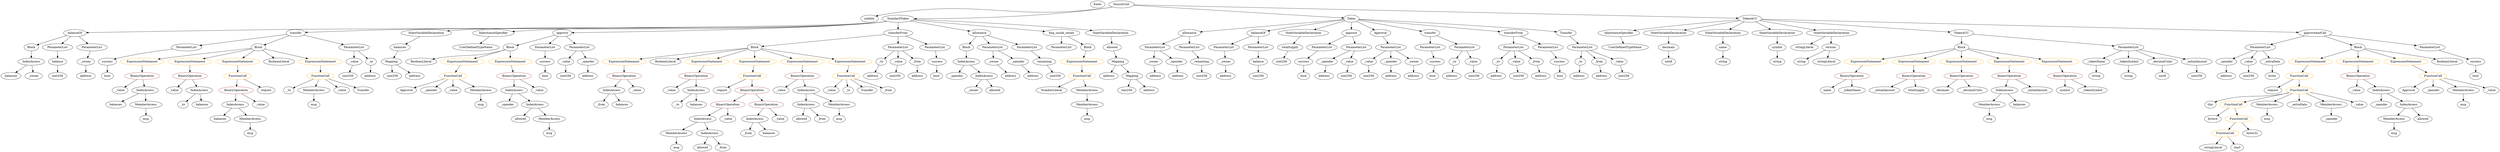 strict digraph {
	graph [bb="0,0,10568,756"];
	node [label="\N"];
	Enter	[height=0.5,
		pos="4625.6,738",
		width=0.83628];
	VariableDeclaration_decimals	[color=black,
		height=0.5,
		label=decimals,
		pos="7071.6,522",
		width=1.1967];
	ElementaryTypeName_uint8	[color=black,
		height=0.5,
		label=uint8,
		pos="7071.6,450",
		width=0.7947];
	VariableDeclaration_decimals -> ElementaryTypeName_uint8	[pos="e,7071.6,468.1 7071.6,503.7 7071.6,496.41 7071.6,487.73 7071.6,479.54"];
	Block_Unnamed_3	[color=black,
		height=0.5,
		label=Block,
		pos="131.58,522",
		width=0.90558];
	IndexAccess_Unnamed_10	[color=black,
		height=0.5,
		label=IndexAccess,
		pos="130.58,450",
		width=1.6402];
	Block_Unnamed_3 -> IndexAccess_Unnamed_10	[pos="e,130.83,468.1 131.33,503.7 131.23,496.41 131.11,487.73 130.99,479.54"];
	Identifier_msg_9	[color=black,
		height=0.5,
		label=msg,
		pos="10108,90",
		width=0.75];
	FunctionDefinition_allowance	[color=black,
		height=0.5,
		label=allowance,
		pos="5038.6,594",
		width=1.3076];
	ParameterList_Unnamed_8	[color=black,
		height=0.5,
		label=ParameterList,
		pos="4897.6,522",
		width=1.7095];
	FunctionDefinition_allowance -> ParameterList_Unnamed_8	[pos="e,4927.8,538.01 5010.7,579.17 4990,568.87 4961.4,554.66 4938.1,543.11"];
	ParameterList_Unnamed_9	[color=black,
		height=0.5,
		label=ParameterList,
		pos="5038.6,522",
		width=1.7095];
	FunctionDefinition_allowance -> ParameterList_Unnamed_9	[pos="e,5038.6,540.1 5038.6,575.7 5038.6,568.41 5038.6,559.73 5038.6,551.54"];
	BinaryOperation_Unnamed_7	[color=brown,
		height=0.5,
		label=BinaryOperation,
		pos="2634.6,378",
		width=1.9867];
	IndexAccess_Unnamed_7	[color=black,
		height=0.5,
		label=IndexAccess,
		pos="2552.6,306",
		width=1.6402];
	BinaryOperation_Unnamed_7 -> IndexAccess_Unnamed_7	[pos="e,2571.9,323.47 2615.1,360.41 2604.8,351.61 2592,340.63 2580.6,330.92"];
	Identifier__value_7	[color=black,
		height=0.5,
		label=_value,
		pos="2664.6,306",
		width=0.96103];
	BinaryOperation_Unnamed_7 -> Identifier__value_7	[pos="e,2657.5,323.62 2642,359.7 2645.3,351.95 2649.3,342.64 2653,334.02"];
	BinaryOperation_Unnamed_12	[color=brown,
		height=0.5,
		label=BinaryOperation,
		pos="7791.6,378",
		width=1.9867];
	Identifier_name	[color=black,
		height=0.5,
		label=name,
		pos="7685.6,306",
		width=0.83628];
	BinaryOperation_Unnamed_12 -> Identifier_name	[pos="e,7705.1,319.88 7767,360.76 7751.2,350.37 7730.8,336.83 7714.3,325.94"];
	Identifier__tokenName	[color=black,
		height=0.5,
		label=_tokenName,
		pos="7791.6,306",
		width=1.5986];
	BinaryOperation_Unnamed_12 -> Identifier__tokenName	[pos="e,7791.6,324.1 7791.6,359.7 7791.6,352.41 7791.6,343.73 7791.6,335.54"];
	Identifier_allowed_1	[color=black,
		height=0.5,
		label=allowed,
		pos="3363.6,162",
		width=1.0858];
	ParameterList_Unnamed_11	[color=black,
		height=0.5,
		label=ParameterList,
		pos="5882.6,522",
		width=1.7095];
	VariableDeclaration__value_1	[color=black,
		height=0.5,
		label=_value,
		pos="5787.6,450",
		width=0.96103];
	ParameterList_Unnamed_11 -> VariableDeclaration__value_1	[pos="e,5806.9,465.25 5860.5,504.76 5847.2,494.96 5830.1,482.36 5815.8,471.83"];
	VariableDeclaration__spender	[color=black,
		height=0.5,
		label=_spender,
		pos="5885.6,450",
		width=1.2521];
	ParameterList_Unnamed_11 -> VariableDeclaration__spender	[pos="e,5884.8,468.1 5883.3,503.7 5883.6,496.41 5884,487.73 5884.4,479.54"];
	VariableDeclaration__owner	[color=black,
		height=0.5,
		label=_owner,
		pos="5987.6,450",
		width=1.0719];
	ParameterList_Unnamed_11 -> VariableDeclaration__owner	[pos="e,5966,465.39 5906.4,505.12 5921.2,495.23 5940.5,482.4 5956.5,471.72"];
	Identifier__from_2	[color=black,
		height=0.5,
		label=_from,
		pos="2505.6,234",
		width=0.93331];
	IndexAccess_Unnamed_7 -> Identifier__from_2	[pos="e,2516.5,251.31 2541.2,288.05 2535.7,279.85 2529,269.83 2522.8,260.71"];
	Identifier_balances_5	[color=black,
		height=0.5,
		label=balances,
		pos="2599.6,234",
		width=1.1828];
	IndexAccess_Unnamed_7 -> Identifier_balances_5	[pos="e,2588.3,251.79 2564,288.05 2569.4,279.97 2576,270.12 2582,261.11"];
	Identifier_Approval_1	[color=black,
		height=0.5,
		label=Approval,
		pos="10171,306",
		width=1.266];
	IndexAccess_Unnamed_13	[color=black,
		height=0.5,
		label=IndexAccess,
		pos="4080.6,450",
		width=1.6402];
	Identifier__spender_2	[color=black,
		height=0.5,
		label=_spender,
		pos="4039.6,378",
		width=1.2521];
	IndexAccess_Unnamed_13 -> Identifier__spender_2	[pos="e,4049.4,395.79 4070.7,432.05 4066,424.14 4060.4,414.54 4055.2,405.69"];
	IndexAccess_Unnamed_14	[color=black,
		height=0.5,
		label=IndexAccess,
		pos="4161.6,378",
		width=1.6402];
	IndexAccess_Unnamed_13 -> IndexAccess_Unnamed_14	[pos="e,4142.6,395.39 4099.4,432.76 4109.7,423.82 4122.8,412.55 4134.2,402.64"];
	Parameter__value_3	[color=black,
		height=0.5,
		label=_value,
		pos="1480.6,450",
		width=0.96103];
	ElementaryTypeName_uint256_8	[color=black,
		height=0.5,
		label=uint256,
		pos="1463.6,378",
		width=1.0442];
	Parameter__value_3 -> ElementaryTypeName_uint256_8	[pos="e,1467.7,396.1 1476.4,431.7 1474.6,424.32 1472.5,415.52 1470.4,407.25"];
	Parameter__value_5	[color=black,
		height=0.5,
		label=_value,
		pos="2384.6,450",
		width=0.96103];
	ElementaryTypeName_uint256_11	[color=black,
		height=0.5,
		label=uint256,
		pos="2384.6,378",
		width=1.0442];
	Parameter__value_5 -> ElementaryTypeName_uint256_11	[pos="e,2384.6,396.1 2384.6,431.7 2384.6,424.41 2384.6,415.73 2384.6,407.54"];
	PragmaDirective_solidity	[color=black,
		height=0.5,
		label=solidity,
		pos="3650.6,666",
		width=1.0442];
	Identifier__spender_3	[color=black,
		height=0.5,
		label=_spender,
		pos="10049,234",
		width=1.2521];
	ExpressionStatement_Unnamed_4	[color=orange,
		height=0.5,
		label=ExpressionStatement,
		pos="4584.6,450",
		width=2.458];
	FunctionCall_Unnamed_2	[color=orange,
		height=0.5,
		label=FunctionCall,
		pos="4584.6,378",
		width=1.6125];
	ExpressionStatement_Unnamed_4 -> FunctionCall_Unnamed_2	[pos="e,4584.6,396.1 4584.6,431.7 4584.6,424.41 4584.6,415.73 4584.6,407.54"];
	BinaryOperation_Unnamed_14	[color=brown,
		height=0.5,
		label=BinaryOperation,
		pos="8706.6,378",
		width=1.9867];
	Identifier_symbol	[color=black,
		height=0.5,
		label=symbol,
		pos="8710.6,306",
		width=1.0581];
	BinaryOperation_Unnamed_14 -> Identifier_symbol	[pos="e,8709.6,324.1 8707.6,359.7 8708,352.41 8708.5,343.73 8709,335.54"];
	Identifier__tokenSymbol	[color=black,
		height=0.5,
		label=_tokenSymbol,
		pos="8831.6,306",
		width=1.8065];
	BinaryOperation_Unnamed_14 -> Identifier__tokenSymbol	[pos="e,8803.8,322.58 8734.9,361.12 8752.4,351.34 8775,338.69 8793.9,328.07"];
	FunctionDefinition_balanceOf_1	[color=black,
		height=0.5,
		label=balanceOf,
		pos="315.58,594",
		width=1.3491];
	FunctionDefinition_balanceOf_1 -> Block_Unnamed_3	[pos="e,157.3,533.54 281.91,580.73 253.08,570.15 210.49,554.35 173.58,540 171.68,539.26 169.74,538.5 167.78,537.73"];
	ParameterList_Unnamed_18	[color=black,
		height=0.5,
		label=ParameterList,
		pos="244.58,522",
		width=1.7095];
	FunctionDefinition_balanceOf_1 -> ParameterList_Unnamed_18	[pos="e,261.45,539.63 299.11,576.76 290.28,568.06 279.22,557.15 269.37,547.43"];
	ParameterList_Unnamed_17	[color=black,
		height=0.5,
		label=ParameterList,
		pos="385.58,522",
		width=1.7095];
	FunctionDefinition_balanceOf_1 -> ParameterList_Unnamed_17	[pos="e,368.95,539.63 331.82,576.76 340.44,568.14 351.22,557.36 360.85,547.73"];
	FunctionDefinition_balanceOf	[color=black,
		height=0.5,
		label=balanceOf,
		pos="5320.6,594",
		width=1.3491];
	ParameterList_Unnamed	[color=black,
		height=0.5,
		label=ParameterList,
		pos="5179.6,522",
		width=1.7095];
	FunctionDefinition_balanceOf -> ParameterList_Unnamed	[pos="e,5209.7,537.94 5292.4,579 5271.6,568.69 5243.1,554.52 5219.9,543.02"];
	ParameterList_Unnamed_1	[color=black,
		height=0.5,
		label=ParameterList,
		pos="5320.6,522",
		width=1.7095];
	FunctionDefinition_balanceOf -> ParameterList_Unnamed_1	[pos="e,5320.6,540.1 5320.6,575.7 5320.6,568.41 5320.6,559.73 5320.6,551.54"];
	Identifier_allowed	[color=black,
		height=0.5,
		label=allowed,
		pos="2931.6,18",
		width=1.0858];
	StateVariableDeclaration_Unnamed	[color=black,
		height=0.5,
		label=StateVariableDeclaration,
		pos="5507.6,594",
		width=2.8184];
	VariableDeclaration_totalSupply	[color=black,
		height=0.5,
		label=totalSupply,
		pos="5453.6,522",
		width=1.4739];
	StateVariableDeclaration_Unnamed -> VariableDeclaration_totalSupply	[pos="e,5466.4,539.62 5494.2,575.7 5487.9,567.52 5480.3,557.6 5473.3,548.58"];
	Identifier__value_8	[color=black,
		height=0.5,
		label=_value,
		pos="3275.6,306",
		width=0.96103];
	ElementaryTypeName_uint256_16	[color=black,
		height=0.5,
		label=uint256,
		pos="9480.6,378",
		width=1.0442];
	BooleanLiteral_Unnamed_2	[color=black,
		height=0.5,
		label=BooleanLiteral,
		pos="1778.6,450",
		width=1.7788];
	InheritanceSpecifier_Unnamed_1	[color=black,
		height=0.5,
		label=InheritanceSpecifier,
		pos="6868.6,594",
		width=2.3333];
	UserDefinedTypeName_Unnamed_1	[color=black,
		height=0.5,
		label=UserDefinedTypeName,
		pos="6890.6,522",
		width=2.7214];
	InheritanceSpecifier_Unnamed_1 -> UserDefinedTypeName_Unnamed_1	[pos="e,6885.2,540.1 6874,575.7 6876.4,568.24 6879.2,559.32 6881.8,550.97"];
	Parameter__to_1	[color=black,
		height=0.5,
		label=_to,
		pos="6351.6,450",
		width=0.75];
	ElementaryTypeName_address_3	[color=black,
		height=0.5,
		label=address,
		pos="6344.6,378",
		width=1.0996];
	Parameter__to_1 -> ElementaryTypeName_address_3	[pos="e,6346.3,396.1 6349.9,431.7 6349.1,424.41 6348.3,415.73 6347.4,407.54"];
	FunctionCall_Unnamed_11	[color=orange,
		height=0.5,
		label=FunctionCall,
		pos="9370.6,90",
		width=1.6125];
	stringLiteral_Unnamed_2	[color=black,
		height=0.5,
		label=stringLiteral,
		pos="9320.6,18",
		width=1.5016];
	FunctionCall_Unnamed_11 -> stringLiteral_Unnamed_2	[pos="e,9332.6,35.789 9358.5,72.055 9352.7,63.973 9345.7,54.121 9339.2,45.112"];
	Identifier_sha3	[color=black,
		height=0.5,
		label=sha3,
		pos="9420.6,18",
		width=0.76697];
	FunctionCall_Unnamed_11 -> Identifier_sha3	[pos="e,9409.3,34.829 9382.7,72.055 9388.7,63.646 9396.1,53.323 9402.7,44.025"];
	ElementaryTypeName_address	[color=black,
		height=0.5,
		label=address,
		pos="5204.6,378",
		width=1.0996];
	ExpressionStatement_Unnamed_14	[color=orange,
		height=0.5,
		label=ExpressionStatement,
		pos="7876.6,450",
		width=2.458];
	ExpressionStatement_Unnamed_14 -> BinaryOperation_Unnamed_12	[pos="e,7811.7,395.55 7856,432.05 7845.3,423.22 7832,412.27 7820.3,402.62"];
	Parameter__tokenName	[color=black,
		height=0.5,
		label=_tokenName,
		pos="8820.6,450",
		width=1.5986];
	ElementaryTypeName_string_3	[color=black,
		height=0.5,
		label=string,
		pos="8827.6,378",
		width=0.864];
	Parameter__tokenName -> ElementaryTypeName_string_3	[pos="e,8825.9,396.1 8822.3,431.7 8823,424.41 8823.9,415.73 8824.7,407.54"];
	ElementaryTypeName_address_19	[color=black,
		height=0.5,
		label=address,
		pos="4700.6,378",
		width=1.0996];
	ParameterList_Unnamed_24	[color=black,
		height=0.5,
		label=ParameterList,
		pos="9531.6,522",
		width=1.7095];
	Parameter__spender_4	[color=black,
		height=0.5,
		label=_spender,
		pos="9382.6,450",
		width=1.2521];
	ParameterList_Unnamed_24 -> Parameter__spender_4	[pos="e,9411.1,464.4 9500,506.15 9477.1,495.39 9445.9,480.76 9421.5,469.27"];
	Parameter__value_6	[color=black,
		height=0.5,
		label=_value,
		pos="9480.6,450",
		width=0.96103];
	ParameterList_Unnamed_24 -> Parameter__value_6	[pos="e,9492.5,467.31 9519.2,504.05 9513.2,495.77 9505.8,485.62 9499.1,476.42"];
	Parameter__extraData	[color=black,
		height=0.5,
		label=_extraData,
		pos="9583.6,450",
		width=1.4046];
	ParameterList_Unnamed_24 -> Parameter__extraData	[pos="e,9571.1,467.79 9544.2,504.05 9550.2,495.89 9557.6,485.91 9564.4,476.82"];
	Identifier__to_1	[color=black,
		height=0.5,
		label=_to,
		pos="1212.6,306",
		width=0.75];
	Parameter_success_3	[color=black,
		height=0.5,
		label=success,
		pos="460.58,450",
		width=1.1135];
	ElementaryTypeName_bool_3	[color=black,
		height=0.5,
		label=bool,
		pos="460.58,378",
		width=0.76697];
	Parameter_success_3 -> ElementaryTypeName_bool_3	[pos="e,460.58,396.1 460.58,431.7 460.58,424.41 460.58,415.73 460.58,407.54"];
	Block_Unnamed_2	[color=black,
		height=0.5,
		label=Block,
		pos="3171.6,522",
		width=0.90558];
	ExpressionStatement_Unnamed_7	[color=orange,
		height=0.5,
		label=ExpressionStatement,
		pos="2634.6,450",
		width=2.458];
	Block_Unnamed_2 -> ExpressionStatement_Unnamed_7	[pos="e,2699.1,462.68 3139.6,517.71 3067,510.12 2884.5,490.33 2732.6,468 2725.4,466.94 2717.9,465.77 2710.4,464.55"];
	BooleanLiteral_Unnamed_1	[color=black,
		height=0.5,
		label=BooleanLiteral,
		pos="2805.6,450",
		width=1.7788];
	Block_Unnamed_2 -> BooleanLiteral_Unnamed_1	[pos="e,2853.3,462.3 3140.8,515.9 3087.5,506.94 2974.5,487.5 2879.6,468 2874.7,466.99 2869.6,465.9 2864.4,464.78"];
	ExpressionStatement_Unnamed_6	[color=orange,
		height=0.5,
		label=ExpressionStatement,
		pos="2976.6,450",
		width=2.458];
	Block_Unnamed_2 -> ExpressionStatement_Unnamed_6	[pos="e,3019,466.24 3144.9,511.41 3115.4,500.81 3067,483.47 3029.7,470.08"];
	ExpressionStatement_Unnamed_5	[color=orange,
		height=0.5,
		label=ExpressionStatement,
		pos="3171.6,450",
		width=2.458];
	Block_Unnamed_2 -> ExpressionStatement_Unnamed_5	[pos="e,3171.6,468.1 3171.6,503.7 3171.6,496.41 3171.6,487.73 3171.6,479.54"];
	ExpressionStatement_Unnamed_8	[color=orange,
		height=0.5,
		label=ExpressionStatement,
		pos="3366.6,450",
		width=2.458];
	Block_Unnamed_2 -> ExpressionStatement_Unnamed_8	[pos="e,3324.1,466.24 3198.3,511.41 3227.8,500.81 3276.1,483.47 3313.4,470.08"];
	ExpressionStatement_Unnamed_9	[color=orange,
		height=0.5,
		label=ExpressionStatement,
		pos="3561.6,450",
		width=2.458];
	Block_Unnamed_2 -> ExpressionStatement_Unnamed_9	[pos="e,3496.9,462.61 3202.5,515.45 3263.2,504.56 3399.5,480.1 3485.6,464.64"];
	Parameter__to	[color=black,
		height=0.5,
		label=_to,
		pos="6169.6,450",
		width=0.75];
	ElementaryTypeName_address_1	[color=black,
		height=0.5,
		label=address,
		pos="6154.6,378",
		width=1.0996];
	Parameter__to -> ElementaryTypeName_address_1	[pos="e,6158.2,396.1 6165.9,431.7 6164.3,424.32 6162.4,415.52 6160.6,407.25"];
	Identifier_msg_5	[color=black,
		height=0.5,
		label=msg,
		pos="3533.6,162",
		width=0.75];
	Identifier_balances_6	[color=black,
		height=0.5,
		label=balances,
		pos="42.581,378",
		width=1.1828];
	ContractDefinition_StandardToken	[color=black,
		height=0.5,
		label=StandardToken,
		pos="3774.6,666",
		width=1.8897];
	ContractDefinition_StandardToken -> FunctionDefinition_balanceOf_1	[pos="e,364.01,596.03 3726.8,652.87 3717.2,650.88 3707.1,649.11 3697.6,648 3421,615.82 1470,616.7 1191.6,612 884.62,606.82 517.19,599.24 \
375.43,596.27"];
	FunctionDefinition_transfer_1	[color=black,
		height=0.5,
		label=transfer,
		pos="1239.6,594",
		width=1.0719];
	ContractDefinition_StandardToken -> FunctionDefinition_transfer_1	[pos="e,1278.1,596.91 3726.8,652.9 3717.2,650.9 3707.1,649.12 3697.6,648 3245.1,594.62 2103,625.48 1647.6,612 1518.3,608.17 1366.2,601.17 \
1289.3,597.46"];
	StateVariableDeclaration_Unnamed_1	[color=black,
		height=0.5,
		label=StateVariableDeclaration,
		pos="1757.6,594",
		width=2.8184];
	ContractDefinition_StandardToken -> StateVariableDeclaration_Unnamed_1	[pos="e,1846.5,602.98 3726.8,652.92 3717.2,650.93 3707.1,649.14 3697.6,648 3318.2,602.6 2360.2,630.66 1978.6,612 1939,610.06 1895.4,606.93 \
1857.5,603.88"];
	InheritanceSpecifier_Unnamed	[color=black,
		height=0.5,
		label=InheritanceSpecifier,
		pos="2071.6,594",
		width=2.3333];
	ContractDefinition_StandardToken -> InheritanceSpecifier_Unnamed	[pos="e,2148.8,601.35 3726.4,652.87 3716.9,650.91 3707,649.15 3697.6,648 3391.8,610.62 2619.3,626.89 2311.6,612 2261.4,609.57 2205.4,605.67 \
2160.1,602.22"];
	FunctionDefinition_approve_1	[color=black,
		height=0.5,
		label=approve,
		pos="2361.6,594",
		width=1.1412];
	ContractDefinition_StandardToken -> FunctionDefinition_approve_1	[pos="e,2402.9,595.65 3726.3,652.98 3716.9,651 3706.9,649.21 3697.6,648 3442.7,615.07 2629.2,599.46 2414.2,595.84"];
	FunctionDefinition_transferFrom_1	[color=black,
		height=0.5,
		label=transferFrom,
		pos="3774.6,594",
		width=1.6402];
	ContractDefinition_StandardToken -> FunctionDefinition_transferFrom_1	[pos="e,3774.6,612.1 3774.6,647.7 3774.6,640.41 3774.6,631.73 3774.6,623.54"];
	FunctionDefinition_allowance_1	[color=black,
		height=0.5,
		label=allowance,
		pos="4136.6,594",
		width=1.3076];
	ContractDefinition_StandardToken -> FunctionDefinition_allowance_1	[pos="e,4095.2,603.01 3828.4,654.6 3897.3,641.27 4016,618.31 4084.3,605.12"];
	FunctionDefinition_bug_unchk_send4	[color=black,
		height=0.5,
		label=bug_unchk_send4,
		pos="4474.6,594",
		width=2.1947];
	ContractDefinition_StandardToken -> FunctionDefinition_bug_unchk_send4	[pos="e,4403.2,602.14 3837.3,658.73 3964,646.06 4250.3,617.42 4392,603.26"];
	StateVariableDeclaration_Unnamed_2	[color=black,
		height=0.5,
		label=StateVariableDeclaration,
		pos="4688.6,594",
		width=2.8184];
	ContractDefinition_StandardToken -> StateVariableDeclaration_Unnamed_2	[pos="e,4612.1,606.16 3841.4,662.02 3977.4,655.62 4296,638.91 4562.6,612 4575,610.75 4588,609.22 4600.9,607.6"];
	Parameter__tokenSymbol	[color=black,
		height=0.5,
		label=_tokenSymbol,
		pos="8961.6,450",
		width=1.8065];
	ElementaryTypeName_string_4	[color=black,
		height=0.5,
		label=string,
		pos="8961.6,378",
		width=0.864];
	Parameter__tokenSymbol -> ElementaryTypeName_string_4	[pos="e,8961.6,396.1 8961.6,431.7 8961.6,424.41 8961.6,415.73 8961.6,407.54"];
	ElementaryTypeName_bytes32	[color=black,
		height=0.5,
		label=bytes32,
		pos="9486.6,90",
		width=1.0996];
	StateVariableDeclaration_Unnamed_4	[color=black,
		height=0.5,
		label=StateVariableDeclaration,
		pos="7071.6,594",
		width=2.8184];
	StateVariableDeclaration_Unnamed_4 -> VariableDeclaration_decimals	[pos="e,7071.6,540.1 7071.6,575.7 7071.6,568.41 7071.6,559.73 7071.6,551.54"];
	FunctionDefinition_approve	[color=black,
		height=0.5,
		label=approve,
		pos="5707.6,594",
		width=1.1412];
	ParameterList_Unnamed_7	[color=black,
		height=0.5,
		label=ParameterList,
		pos="5586.6,522",
		width=1.7095];
	FunctionDefinition_approve -> ParameterList_Unnamed_7	[pos="e,5613.3,538.43 5683.4,579 5666.1,569.01 5642.6,555.4 5623.1,544.1"];
	ParameterList_Unnamed_6	[color=black,
		height=0.5,
		label=ParameterList,
		pos="5727.6,522",
		width=1.7095];
	FunctionDefinition_approve -> ParameterList_Unnamed_6	[pos="e,5722.7,540.1 5712.5,575.7 5714.7,568.24 5717.2,559.32 5719.6,550.97"];
	Parameter_balance	[color=black,
		height=0.5,
		label=balance,
		pos="5309.6,450",
		width=1.0719];
	ElementaryTypeName_uint256_1	[color=black,
		height=0.5,
		label=uint256,
		pos="5309.6,378",
		width=1.0442];
	Parameter_balance -> ElementaryTypeName_uint256_1	[pos="e,5309.6,396.1 5309.6,431.7 5309.6,424.41 5309.6,415.73 5309.6,407.54"];
	ExpressionStatement_Unnamed_1	[color=orange,
		height=0.5,
		label=ExpressionStatement,
		pos="607.58,450",
		width=2.458];
	BinaryOperation_Unnamed_1	[color=brown,
		height=0.5,
		label=BinaryOperation,
		pos="607.58,378",
		width=1.9867];
	ExpressionStatement_Unnamed_1 -> BinaryOperation_Unnamed_1	[pos="e,607.58,396.1 607.58,431.7 607.58,424.41 607.58,415.73 607.58,407.54"];
	ParameterList_Unnamed_13	[color=black,
		height=0.5,
		label=ParameterList,
		pos="791.58,522",
		width=1.7095];
	ParameterList_Unnamed_13 -> Parameter_success_3	[pos="e,491.05,462.12 737.47,513.12 680.51,504.29 588.48,488.48 510.58,468 507.69,467.24 504.72,466.4 501.74,465.5"];
	BinaryOperation_Unnamed_2	[color=brown,
		height=0.5,
		label=BinaryOperation,
		pos="802.58,378",
		width=1.9867];
	Identifier__value_2	[color=black,
		height=0.5,
		label=_value,
		pos="726.58,306",
		width=0.96103];
	BinaryOperation_Unnamed_2 -> Identifier__value_2	[pos="e,743.16,322.27 784.57,360.41 774.66,351.29 762.22,339.83 751.41,329.87"];
	IndexAccess_Unnamed_2	[color=black,
		height=0.5,
		label=IndexAccess,
		pos="838.58,306",
		width=1.6402];
	BinaryOperation_Unnamed_2 -> IndexAccess_Unnamed_2	[pos="e,829.78,324.1 811.48,359.7 815.45,351.98 820.21,342.71 824.64,334.11"];
	Identifier__value_9	[color=black,
		height=0.5,
		label=_value,
		pos="3499.6,306",
		width=0.96103];
	ParameterList_Unnamed_3	[color=black,
		height=0.5,
		label=ParameterList,
		pos="6056.6,522",
		width=1.7095];
	Parameter_success	[color=black,
		height=0.5,
		label=success,
		pos="6084.6,450",
		width=1.1135];
	ParameterList_Unnamed_3 -> Parameter_success	[pos="e,6077.7,468.1 6063.5,503.7 6066.5,496.15 6070.1,487.12 6073.5,478.68"];
	BinaryOperation_Unnamed	[color=brown,
		height=0.5,
		label=BinaryOperation,
		pos="995.58,306",
		width=1.9867];
	IndexAccess_Unnamed	[color=black,
		height=0.5,
		label=IndexAccess,
		pos="987.58,234",
		width=1.6402];
	BinaryOperation_Unnamed -> IndexAccess_Unnamed	[pos="e,989.54,252.1 993.6,287.7 992.77,280.41 991.78,271.73 990.84,263.54"];
	Identifier__value	[color=black,
		height=0.5,
		label=_value,
		pos="1099.6,234",
		width=0.96103];
	BinaryOperation_Unnamed -> Identifier__value	[pos="e,1079.1,248.79 1019.7,288.76 1034.6,278.73 1053.9,265.78 1069.7,255.1"];
	ElementaryTypeName_uint256_12	[color=black,
		height=0.5,
		label=uint256,
		pos="4470.6,378",
		width=1.0442];
	Block_Unnamed_7	[color=black,
		height=0.5,
		label=Block,
		pos="9935.6,522",
		width=0.90558];
	ExpressionStatement_Unnamed_19	[color=orange,
		height=0.5,
		label=ExpressionStatement,
		pos="9740.6,450",
		width=2.458];
	Block_Unnamed_7 -> ExpressionStatement_Unnamed_19	[pos="e,9783,466.24 9908.9,511.41 9879.4,500.81 9831,483.47 9793.7,470.08"];
	ExpressionStatement_Unnamed_17	[color=orange,
		height=0.5,
		label=ExpressionStatement,
		pos="9935.6,450",
		width=2.458];
	Block_Unnamed_7 -> ExpressionStatement_Unnamed_17	[pos="e,9935.6,468.1 9935.6,503.7 9935.6,496.41 9935.6,487.73 9935.6,479.54"];
	ExpressionStatement_Unnamed_18	[color=orange,
		height=0.5,
		label=ExpressionStatement,
		pos="10131,450",
		width=2.458];
	Block_Unnamed_7 -> ExpressionStatement_Unnamed_18	[pos="e,10088,466.24 9962.3,511.41 9991.8,500.81 10040,483.47 10077,470.08"];
	BooleanLiteral_Unnamed_3	[color=black,
		height=0.5,
		label=BooleanLiteral,
		pos="10302,450",
		width=1.7788];
	Block_Unnamed_7 -> BooleanLiteral_Unnamed_3	[pos="e,10254,462.3 9966.4,515.9 10020,506.94 10133,487.5 10228,468 10233,466.99 10238,465.9 10243,464.78"];
	Identifier_msg_2	[color=black,
		height=0.5,
		label=msg,
		pos="1326.6,234",
		width=0.75];
	FunctionDefinition_transfer_1 -> ParameterList_Unnamed_13	[pos="e,844.88,531.33 1203.3,587.33 1127.5,575.49 951.64,548.01 856.12,533.08"];
	Block_Unnamed	[color=black,
		height=0.5,
		label=Block,
		pos="1082.6,522",
		width=0.90558];
	FunctionDefinition_transfer_1 -> Block_Unnamed	[pos="e,1107.5,534.13 1212.2,580.81 1186.1,569.14 1146.4,551.47 1117.9,538.74"];
	ParameterList_Unnamed_12	[color=black,
		height=0.5,
		label=ParameterList,
		pos="1480.6,522",
		width=1.7095];
	FunctionDefinition_transfer_1 -> ParameterList_Unnamed_12	[pos="e,1437.9,535.41 1271.6,583.7 1311.2,572.2 1379.2,552.45 1426.8,538.61"];
	Parameter__to_3	[color=black,
		height=0.5,
		label=_to,
		pos="3694.6,450",
		width=0.75];
	ElementaryTypeName_address_13	[color=black,
		height=0.5,
		label=address,
		pos="3673.6,378",
		width=1.0996];
	Parameter__to_3 -> ElementaryTypeName_address_13	[pos="e,3678.8,396.28 3689.5,432.05 3687.3,424.6 3684.6,415.64 3682,407.22"];
	ElementaryTypeName_bytes	[color=black,
		height=0.5,
		label=bytes,
		pos="9583.6,378",
		width=0.85014];
	ExpressionStatement_Unnamed_13	[color=orange,
		height=0.5,
		label=ExpressionStatement,
		pos="8071.6,450",
		width=2.458];
	BinaryOperation_Unnamed_11	[color=brown,
		height=0.5,
		label=BinaryOperation,
		pos="8067.6,378",
		width=1.9867];
	ExpressionStatement_Unnamed_13 -> BinaryOperation_Unnamed_11	[pos="e,8068.6,396.1 8070.6,431.7 8070.2,424.41 8069.7,415.73 8069.2,407.54"];
	ParameterList_Unnamed_25	[color=black,
		height=0.5,
		label=ParameterList,
		pos="10236,522",
		width=1.7095];
	Parameter_success_6	[color=black,
		height=0.5,
		label=success,
		pos="10424,450",
		width=1.1135];
	ParameterList_Unnamed_25 -> Parameter_success_6	[pos="e,10393,462.21 10272,507.34 10304,495.5 10350,478.41 10383,466.16"];
	IndexAccess_Unnamed_3	[color=black,
		height=0.5,
		label=IndexAccess,
		pos="3158.6,162",
		width=1.6402];
	Identifier__from	[color=black,
		height=0.5,
		label=_from,
		pos="3129.6,90",
		width=0.93331];
	IndexAccess_Unnamed_3 -> Identifier__from	[pos="e,3136.5,107.62 3151.4,143.7 3148.2,135.95 3144.3,126.64 3140.8,118.02"];
	Identifier_balances_3	[color=black,
		height=0.5,
		label=balances,
		pos="3223.6,90",
		width=1.1828];
	IndexAccess_Unnamed_3 -> Identifier_balances_3	[pos="e,3208.7,106.99 3174,144.41 3182,135.74 3192,124.97 3200.9,115.38"];
	MemberAccess_Unnamed_4	[color=black,
		height=0.5,
		label=MemberAccess,
		pos="4607.6,234",
		width=1.9174];
	Identifier_msg_3	[color=black,
		height=0.5,
		label=msg,
		pos="4607.6,162",
		width=0.75];
	MemberAccess_Unnamed_4 -> Identifier_msg_3	[pos="e,4607.6,180.1 4607.6,215.7 4607.6,208.41 4607.6,199.73 4607.6,191.54"];
	Parameter__owner	[color=black,
		height=0.5,
		label=_owner,
		pos="5204.6,450",
		width=1.0719];
	Parameter__owner -> ElementaryTypeName_address	[pos="e,5204.6,396.1 5204.6,431.7 5204.6,424.41 5204.6,415.73 5204.6,407.54"];
	IndexAccess_Unnamed_10 -> Identifier_balances_6	[pos="e,61.975,394.43 110.17,432.76 98.486,423.47 83.649,411.67 70.855,401.49"];
	Identifier__owner	[color=black,
		height=0.5,
		label=_owner,
		pos="141.58,378",
		width=1.0719];
	IndexAccess_Unnamed_10 -> Identifier__owner	[pos="e,138.89,396.1 133.3,431.7 134.46,424.32 135.84,415.52 137.14,407.25"];
	ExpressionStatement_Unnamed_7 -> BinaryOperation_Unnamed_7	[pos="e,2634.6,396.1 2634.6,431.7 2634.6,424.41 2634.6,415.73 2634.6,407.54"];
	Block_Unnamed_5	[color=black,
		height=0.5,
		label=Block,
		pos="4080.6,522",
		width=0.90558];
	Block_Unnamed_5 -> IndexAccess_Unnamed_13	[pos="e,4080.6,468.1 4080.6,503.7 4080.6,496.41 4080.6,487.73 4080.6,479.54"];
	Identifier_msg_10	[color=black,
		height=0.5,
		label=msg,
		pos="10412,234",
		width=0.75];
	ParameterList_Unnamed_14	[color=black,
		height=0.5,
		label=ParameterList,
		pos="4474.6,522",
		width=1.7095];
	VariableDeclaration__to	[color=black,
		height=0.5,
		label=_to,
		pos="6708.6,450",
		width=0.75];
	ElementaryTypeName_address_8	[color=black,
		height=0.5,
		label=address,
		pos="6704.6,378",
		width=1.0996];
	VariableDeclaration__to -> ElementaryTypeName_address_8	[pos="e,6705.6,396.1 6707.6,431.7 6707.2,424.41 6706.7,415.73 6706.2,407.54"];
	ParameterList_Unnamed_15	[color=black,
		height=0.5,
		label=ParameterList,
		pos="3774.6,522",
		width=1.7095];
	ParameterList_Unnamed_15 -> Parameter__to_3	[pos="e,3710.4,464.88 3755.6,504.41 3744.6,494.81 3730.7,482.63 3718.9,472.32"];
	Parameter__value_4	[color=black,
		height=0.5,
		label=_value,
		pos="3774.6,450",
		width=0.96103];
	ParameterList_Unnamed_15 -> Parameter__value_4	[pos="e,3774.6,468.1 3774.6,503.7 3774.6,496.41 3774.6,487.73 3774.6,479.54"];
	Parameter__from_1	[color=black,
		height=0.5,
		label=_from,
		pos="3860.6,450",
		width=0.93331];
	ParameterList_Unnamed_15 -> Parameter__from_1	[pos="e,3842.8,465.48 3794.5,504.76 3806.3,495.21 3821.3,483.01 3834,472.64"];
	Identifier__value_6	[color=black,
		height=0.5,
		label=_value,
		pos="2800.6,306",
		width=0.96103];
	EventDefinition_Approval	[color=black,
		height=0.5,
		label=Approval,
		pos="5841.6,594",
		width=1.266];
	EventDefinition_Approval -> ParameterList_Unnamed_11	[pos="e,5872.7,539.79 5851.5,576.05 5856.1,568.14 5861.8,558.54 5866.9,549.69"];
	Identifier__to_3	[color=black,
		height=0.5,
		label=_to,
		pos="3579.6,306",
		width=0.75];
	BinaryOperation_Unnamed_10	[color=brown,
		height=0.5,
		label=BinaryOperation,
		pos="8461.6,378",
		width=1.9867];
	IndexAccess_Unnamed_15	[color=black,
		height=0.5,
		label=IndexAccess,
		pos="8447.6,306",
		width=1.6402];
	BinaryOperation_Unnamed_10 -> IndexAccess_Unnamed_15	[pos="e,8451,324.1 8458.1,359.7 8456.6,352.32 8454.9,343.52 8453.2,335.25"];
	Identifier__initialAmount	[color=black,
		height=0.5,
		label=_initialAmount,
		pos="8589.6,306",
		width=1.7927];
	BinaryOperation_Unnamed_10 -> Identifier__initialAmount	[pos="e,8561.1,322.58 8490.6,361.12 8508.5,351.34 8531.6,338.69 8551,328.07"];
	Identifier__initialAmount_1	[color=black,
		height=0.5,
		label=_initialAmount,
		pos="7931.6,306",
		width=1.7927];
	MemberAccess_Unnamed_2	[color=black,
		height=0.5,
		label=MemberAccess,
		pos="1326.6,306",
		width=1.9174];
	MemberAccess_Unnamed_2 -> Identifier_msg_2	[pos="e,1326.6,252.1 1326.6,287.7 1326.6,280.41 1326.6,271.73 1326.6,263.54"];
	ElementaryTypeName_bool_5	[color=black,
		height=0.5,
		label=bool,
		pos="2291.6,378",
		width=0.76697];
	MemberAccess_Unnamed_10	[color=black,
		height=0.5,
		label=MemberAccess,
		pos="10108,162",
		width=1.9174];
	MemberAccess_Unnamed_10 -> Identifier_msg_9	[pos="e,10108,108.1 10108,143.7 10108,136.41 10108,127.73 10108,119.54"];
	BinaryOperation_Unnamed_6	[color=brown,
		height=0.5,
		label=BinaryOperation,
		pos="2912.6,378",
		width=1.9867];
	ExpressionStatement_Unnamed_6 -> BinaryOperation_Unnamed_6	[pos="e,2927.9,395.79 2961.1,432.05 2953.5,423.71 2944.1,413.49 2935.7,404.25"];
	FunctionCall_Unnamed_7	[color=orange,
		height=0.5,
		label=FunctionCall,
		pos="9690.6,378",
		width=1.6125];
	Identifier_require_2	[color=black,
		height=0.5,
		label=require,
		pos="9578.6,306",
		width=1.0026];
	FunctionCall_Unnamed_7 -> Identifier_require_2	[pos="e,9600.3,320.6 9665.7,361.46 9649.2,351.13 9627.4,337.48 9609.7,326.43"];
	FunctionCall_Unnamed_8	[color=orange,
		height=0.5,
		label=FunctionCall,
		pos="9690.6,306",
		width=1.6125];
	FunctionCall_Unnamed_7 -> FunctionCall_Unnamed_8	[pos="e,9690.6,324.1 9690.6,359.7 9690.6,352.41 9690.6,343.73 9690.6,335.54"];
	Identifier_allowed_2	[color=black,
		height=0.5,
		label=allowed,
		pos="2190.6,162",
		width=1.0858];
	Parameter__owner_3	[color=black,
		height=0.5,
		label=_owner,
		pos="4209.6,450",
		width=1.0719];
	ElementaryTypeName_address_16	[color=black,
		height=0.5,
		label=address,
		pos="4278.6,378",
		width=1.0996];
	Parameter__owner_3 -> ElementaryTypeName_address_16	[pos="e,4263,394.82 4225.2,433.12 4234.1,424.17 4245.3,412.81 4255.1,402.81"];
	ExpressionStatement_Unnamed_11	[color=orange,
		height=0.5,
		label=ExpressionStatement,
		pos="1949.6,450",
		width=2.458];
	FunctionCall_Unnamed_5	[color=orange,
		height=0.5,
		label=FunctionCall,
		pos="1891.6,378",
		width=1.6125];
	ExpressionStatement_Unnamed_11 -> FunctionCall_Unnamed_5	[pos="e,1905.5,395.79 1935.5,432.05 1928.7,423.8 1920.3,413.7 1912.7,404.54"];
	ElementaryTypeName_bool_6	[color=black,
		height=0.5,
		label=bool,
		pos="10424,378",
		width=0.76697];
	Parameter_success_6 -> ElementaryTypeName_bool_6	[pos="e,10424,396.1 10424,431.7 10424,424.41 10424,415.73 10424,407.54"];
	Identifier_msg	[color=black,
		height=0.5,
		label=msg,
		pos="1052.6,90",
		width=0.75];
	StateVariableDeclaration_Unnamed_3	[color=black,
		height=0.5,
		label=StateVariableDeclaration,
		pos="7292.6,594",
		width=2.8184];
	VariableDeclaration_name	[color=black,
		height=0.5,
		label=name,
		pos="7292.6,522",
		width=0.83628];
	StateVariableDeclaration_Unnamed_3 -> VariableDeclaration_name	[pos="e,7292.6,540.1 7292.6,575.7 7292.6,568.41 7292.6,559.73 7292.6,551.54"];
	ElementaryTypeName_uint256_6	[color=black,
		height=0.5,
		label=uint256,
		pos="6896.6,378",
		width=1.0442];
	Identifier__value_4	[color=black,
		height=0.5,
		label=_value,
		pos="3270.6,162",
		width=0.96103];
	ParameterList_Unnamed_16	[color=black,
		height=0.5,
		label=ParameterList,
		pos="3934.6,522",
		width=1.7095];
	Parameter_success_4	[color=black,
		height=0.5,
		label=success,
		pos="3952.6,450",
		width=1.1135];
	ParameterList_Unnamed_16 -> Parameter_success_4	[pos="e,3948.2,468.1 3939,503.7 3940.9,496.32 3943.2,487.52 3945.3,479.25"];
	ExpressionStatement_Unnamed_19 -> FunctionCall_Unnamed_7	[pos="e,9702.5,395.62 9728.2,431.7 9722.4,423.61 9715.4,413.81 9709.1,404.87"];
	ElementaryTypeName_string_2	[color=black,
		height=0.5,
		label=string,
		pos="7612.6,450",
		width=0.864];
	ElementaryTypeName_uint256_13	[color=black,
		height=0.5,
		label=uint256,
		pos="1653.6,378",
		width=1.0442];
	ExpressionStatement_Unnamed_2	[color=orange,
		height=0.5,
		label=ExpressionStatement,
		pos="802.58,450",
		width=2.458];
	ExpressionStatement_Unnamed_2 -> BinaryOperation_Unnamed_2	[pos="e,802.58,396.1 802.58,431.7 802.58,424.41 802.58,415.73 802.58,407.54"];
	ElementaryTypeName_address_14	[color=black,
		height=0.5,
		label=address,
		pos="363.58,378",
		width=1.0996];
	VariableDeclaration_balances	[color=black,
		height=0.5,
		label=balances,
		pos="1687.6,522",
		width=1.1828];
	StateVariableDeclaration_Unnamed_1 -> VariableDeclaration_balances	[pos="e,1703.4,538.83 1740.6,576.05 1731.9,567.29 1721,556.45 1711.4,546.86"];
	VariableDeclaration_symbol	[color=black,
		height=0.5,
		label=symbol,
		pos="7513.6,522",
		width=1.0581];
	ElementaryTypeName_string_1	[color=black,
		height=0.5,
		label=string,
		pos="7513.6,450",
		width=0.864];
	VariableDeclaration_symbol -> ElementaryTypeName_string_1	[pos="e,7513.6,468.1 7513.6,503.7 7513.6,496.41 7513.6,487.73 7513.6,479.54"];
	Identifier_balances	[color=black,
		height=0.5,
		label=balances,
		pos="922.58,162",
		width=1.1828];
	ElementaryTypeName_address_10	[color=black,
		height=0.5,
		label=address,
		pos="5885.6,378",
		width=1.0996];
	NumberLiteral_Unnamed	[color=black,
		height=0.5,
		label=NumberLiteral,
		pos="4456.6,306",
		width=1.765];
	FunctionCall_Unnamed_2 -> NumberLiteral_Unnamed	[pos="e,4484.7,322.4 4556.8,361.81 4538.6,351.88 4514.7,338.78 4494.8,327.87"];
	MemberAccess_Unnamed_3	[color=black,
		height=0.5,
		label=MemberAccess,
		pos="4607.6,306",
		width=1.9174];
	FunctionCall_Unnamed_2 -> MemberAccess_Unnamed_3	[pos="e,4602,324.1 4590.3,359.7 4592.7,352.24 4595.6,343.32 4598.4,334.97"];
	BinaryOperation_Unnamed_9	[color=brown,
		height=0.5,
		label=BinaryOperation,
		pos="2159.6,378",
		width=1.9867];
	IndexAccess_Unnamed_11	[color=black,
		height=0.5,
		label=IndexAccess,
		pos="2159.6,306",
		width=1.6402];
	BinaryOperation_Unnamed_9 -> IndexAccess_Unnamed_11	[pos="e,2159.6,324.1 2159.6,359.7 2159.6,352.41 2159.6,343.73 2159.6,335.54"];
	Identifier__value_10	[color=black,
		height=0.5,
		label=_value,
		pos="2271.6,306",
		width=0.96103];
	BinaryOperation_Unnamed_9 -> Identifier__value_10	[pos="e,2250.3,320.33 2185.6,360.76 2202,350.5 2223.3,337.18 2240.6,326.37"];
	BinaryOperation_Unnamed_6 -> Identifier__value_6	[pos="e,2821.9,320.33 2886.6,360.76 2870.2,350.5 2848.9,337.18 2831.6,326.37"];
	IndexAccess_Unnamed_6	[color=black,
		height=0.5,
		label=IndexAccess,
		pos="2912.6,306",
		width=1.6402];
	BinaryOperation_Unnamed_6 -> IndexAccess_Unnamed_6	[pos="e,2912.6,324.1 2912.6,359.7 2912.6,352.41 2912.6,343.73 2912.6,335.54"];
	ElementaryTypeName_uint256_10	[color=black,
		height=0.5,
		label=uint256,
		pos="246.58,378",
		width=1.0442];
	IndexAccess_Unnamed_8	[color=black,
		height=0.5,
		label=IndexAccess,
		pos="3387.6,306",
		width=1.6402];
	IndexAccess_Unnamed_9	[color=black,
		height=0.5,
		label=IndexAccess,
		pos="3387.6,234",
		width=1.6402];
	IndexAccess_Unnamed_8 -> IndexAccess_Unnamed_9	[pos="e,3387.6,252.1 3387.6,287.7 3387.6,280.41 3387.6,271.73 3387.6,263.54"];
	MemberAccess_Unnamed_6	[color=black,
		height=0.5,
		label=MemberAccess,
		pos="3533.6,234",
		width=1.9174];
	IndexAccess_Unnamed_8 -> MemberAccess_Unnamed_6	[pos="e,3501.5,250.38 3418.2,290.33 3439.4,280.17 3467.8,266.53 3491.2,255.33"];
	Identifier__to	[color=black,
		height=0.5,
		label=_to,
		pos="765.58,234",
		width=0.75];
	Parameter_success_2	[color=black,
		height=0.5,
		label=success,
		pos="5499.6,450",
		width=1.1135];
	ElementaryTypeName_bool_2	[color=black,
		height=0.5,
		label=bool,
		pos="5499.6,378",
		width=0.76697];
	Parameter_success_2 -> ElementaryTypeName_bool_2	[pos="e,5499.6,396.1 5499.6,431.7 5499.6,424.41 5499.6,415.73 5499.6,407.54"];
	Identifier_Approval	[color=black,
		height=0.5,
		label=Approval,
		pos="1684.6,306",
		width=1.266];
	ElementaryTypeName_address_11	[color=black,
		height=0.5,
		label=address,
		pos="1558.6,378",
		width=1.0996];
	ParameterList_Unnamed_7 -> Parameter_success_2	[pos="e,5518.5,466.19 5566.4,504.76 5554.8,495.4 5540,483.5 5527.3,473.28"];
	Identifier_balances_1	[color=black,
		height=0.5,
		label=balances,
		pos="487.58,234",
		width=1.1828];
	Identifier_decimals	[color=black,
		height=0.5,
		label=decimals,
		pos="8181.6,306",
		width=1.1967];
	Identifier_msg_8	[color=black,
		height=0.5,
		label=msg,
		pos="8382.6,162",
		width=0.75];
	ElementaryTypeName_address_21	[color=black,
		height=0.5,
		label=address,
		pos="9382.6,378",
		width=1.0996];
	Parameter__spender_4 -> ElementaryTypeName_address_21	[pos="e,9382.6,396.1 9382.6,431.7 9382.6,424.41 9382.6,415.73 9382.6,407.54"];
	ElementaryTypeName_uint256_14	[color=black,
		height=0.5,
		label=uint256,
		pos="4778.6,306",
		width=1.0442];
	IndexAccess_Unnamed_4	[color=black,
		height=0.5,
		label=IndexAccess,
		pos="2933.6,162",
		width=1.6402];
	MemberAccess_Unnamed_5	[color=black,
		height=0.5,
		label=MemberAccess,
		pos="2816.6,90",
		width=1.9174];
	IndexAccess_Unnamed_4 -> MemberAccess_Unnamed_5	[pos="e,2843.3,106.98 2907.6,145.46 2891.5,135.81 2870.5,123.27 2852.8,112.65"];
	IndexAccess_Unnamed_5	[color=black,
		height=0.5,
		label=IndexAccess,
		pos="2962.6,90",
		width=1.6402];
	IndexAccess_Unnamed_4 -> IndexAccess_Unnamed_5	[pos="e,2955.5,108.1 2940.7,143.7 2943.9,136.15 2947.6,127.12 2951.1,118.68"];
	Parameter_balance_1	[color=black,
		height=0.5,
		label=balance,
		pos="246.58,450",
		width=1.0719];
	ParameterList_Unnamed_18 -> Parameter_balance_1	[pos="e,246.09,468.1 245.08,503.7 245.28,496.41 245.53,487.73 245.77,479.54"];
	Parameter__owner_1	[color=black,
		height=0.5,
		label=_owner,
		pos="4890.6,450",
		width=1.0719];
	ElementaryTypeName_address_5	[color=black,
		height=0.5,
		label=address,
		pos="4902.6,378",
		width=1.0996];
	Parameter__owner_1 -> ElementaryTypeName_address_5	[pos="e,4899.6,396.1 4893.5,431.7 4894.8,424.32 4896.3,415.52 4897.7,407.25"];
	IndexAccess_Unnamed -> Identifier_balances	[pos="e,937.43,178.99 972.18,216.41 964.13,207.74 954.13,196.97 945.22,187.38"];
	MemberAccess_Unnamed	[color=black,
		height=0.5,
		label=MemberAccess,
		pos="1052.6,162",
		width=1.9174];
	IndexAccess_Unnamed -> MemberAccess_Unnamed	[pos="e,1036.8,179.96 1003,216.41 1010.8,207.99 1020.5,197.58 1029.2,188.2"];
	ElementaryTypeName_address_12	[color=black,
		height=0.5,
		label=address,
		pos="3863.6,378",
		width=1.0996];
	FunctionCall_Unnamed_3	[color=orange,
		height=0.5,
		label=FunctionCall,
		pos="3151.6,378",
		width=1.6125];
	ExpressionStatement_Unnamed_5 -> FunctionCall_Unnamed_3	[pos="e,3156.5,396.1 3166.6,431.7 3164.5,424.24 3162,415.32 3159.6,406.97"];
	FunctionDefinition_transfer	[color=black,
		height=0.5,
		label=transfer,
		pos="6056.6,594",
		width=1.0719];
	FunctionDefinition_transfer -> ParameterList_Unnamed_3	[pos="e,6056.6,540.1 6056.6,575.7 6056.6,568.41 6056.6,559.73 6056.6,551.54"];
	ParameterList_Unnamed_2	[color=black,
		height=0.5,
		label=ParameterList,
		pos="6197.6,522",
		width=1.7095];
	FunctionDefinition_transfer -> ParameterList_Unnamed_2	[pos="e,6167.2,538.07 6082.4,580.16 6103.3,569.81 6133,555.07 6157,543.15"];
	Parameter_remaining_1	[color=black,
		height=0.5,
		label=remaining,
		pos="4429.6,450",
		width=1.2798];
	Parameter_remaining_1 -> ElementaryTypeName_uint256_12	[pos="e,4460.7,395.79 4439.5,432.05 4444.1,424.14 4449.8,414.54 4454.9,405.69"];
	Identifier_msg_4	[color=black,
		height=0.5,
		label=msg,
		pos="2816.6,18",
		width=0.75];
	MemberAccess_Unnamed_5 -> Identifier_msg_4	[pos="e,2816.6,36.104 2816.6,71.697 2816.6,64.407 2816.6,55.726 2816.6,47.536"];
	Identifier_this	[color=black,
		height=0.5,
		label=this,
		pos="9304.6,234",
		width=0.75];
	ElementaryTypeName_bytes4	[color=black,
		height=0.5,
		label=bytes4,
		pos="9317.6,162",
		width=0.97489];
	MemberAccess_Unnamed_9	[color=black,
		height=0.5,
		label=MemberAccess,
		pos="8382.6,234",
		width=1.9174];
	MemberAccess_Unnamed_9 -> Identifier_msg_8	[pos="e,8382.6,180.1 8382.6,215.7 8382.6,208.41 8382.6,199.73 8382.6,191.54"];
	Block_Unnamed_6	[color=black,
		height=0.5,
		label=Block,
		pos="8266.6,522",
		width=0.90558];
	Block_Unnamed_6 -> ExpressionStatement_Unnamed_14	[pos="e,7941.3,462.61 8235.7,515.45 8175,504.56 8038.7,480.1 7952.6,464.64"];
	Block_Unnamed_6 -> ExpressionStatement_Unnamed_13	[pos="e,8114,466.24 8239.9,511.41 8210.4,500.81 8162,483.47 8124.7,470.08"];
	ExpressionStatement_Unnamed_15	[color=orange,
		height=0.5,
		label=ExpressionStatement,
		pos="8266.6,450",
		width=2.458];
	Block_Unnamed_6 -> ExpressionStatement_Unnamed_15	[pos="e,8266.6,468.1 8266.6,503.7 8266.6,496.41 8266.6,487.73 8266.6,479.54"];
	ExpressionStatement_Unnamed_12	[color=orange,
		height=0.5,
		label=ExpressionStatement,
		pos="8461.6,450",
		width=2.458];
	Block_Unnamed_6 -> ExpressionStatement_Unnamed_12	[pos="e,8419.1,466.24 8293.3,511.41 8322.8,500.81 8371.1,483.47 8408.4,470.08"];
	ExpressionStatement_Unnamed_16	[color=orange,
		height=0.5,
		label=ExpressionStatement,
		pos="8656.6,450",
		width=2.458];
	Block_Unnamed_6 -> ExpressionStatement_Unnamed_16	[pos="e,8591.9,462.61 8297.5,515.45 8358.2,504.56 8494.5,480.1 8580.6,464.64"];
	ElementaryTypeName_uint256	[color=black,
		height=0.5,
		label=uint256,
		pos="5403.6,450",
		width=1.0442];
	FunctionCall_Unnamed_10	[color=orange,
		height=0.5,
		label=FunctionCall,
		pos="9428.6,162",
		width=1.6125];
	FunctionCall_Unnamed_10 -> FunctionCall_Unnamed_11	[pos="e,9384.5,107.79 9414.5,144.05 9407.7,135.8 9399.3,125.7 9391.7,116.54"];
	FunctionCall_Unnamed_10 -> ElementaryTypeName_bytes32	[pos="e,9473.1,107.31 9442.6,144.05 9449.6,135.68 9458.1,125.4 9465.8,116.13"];
	ParameterList_Unnamed_8 -> Parameter__owner_1	[pos="e,4892.3,468.1 4895.9,503.7 4895.1,496.41 4894.3,487.73 4893.4,479.54"];
	Parameter__spender_1	[color=black,
		height=0.5,
		label=_spender,
		pos="4992.6,450",
		width=1.2521];
	ParameterList_Unnamed_8 -> Parameter__spender_1	[pos="e,4971.6,466.43 4919.6,504.76 4932.4,495.38 4948.6,483.44 4962.5,473.2"];
	Parameter__owner_2	[color=black,
		height=0.5,
		label=_owner,
		pos="363.58,450",
		width=1.0719];
	Parameter__owner_2 -> ElementaryTypeName_address_14	[pos="e,363.58,396.1 363.58,431.7 363.58,424.41 363.58,415.73 363.58,407.54"];
	ParameterList_Unnamed_21	[color=black,
		height=0.5,
		label=ParameterList,
		pos="4192.6,522",
		width=1.7095];
	ParameterList_Unnamed_21 -> Parameter__owner_3	[pos="e,4205.4,468.1 4196.8,503.7 4198.6,496.32 4200.7,487.52 4202.7,479.25"];
	Parameter__spender_3	[color=black,
		height=0.5,
		label=_spender,
		pos="4317.6,450",
		width=1.2521];
	ParameterList_Unnamed_21 -> Parameter__spender_3	[pos="e,4292,465.3 4220.3,505.46 4238.6,495.24 4262.6,481.77 4282.2,470.79"];
	BinaryOperation_Unnamed_5	[color=brown,
		height=0.5,
		label=BinaryOperation,
		pos="3045.6,234",
		width=1.9867];
	BinaryOperation_Unnamed_5 -> IndexAccess_Unnamed_4	[pos="e,2958.6,178.67 3019.6,216.76 3004.3,207.18 2984.7,194.92 2968,184.53"];
	Identifier__value_5	[color=black,
		height=0.5,
		label=_value,
		pos="3045.6,162",
		width=0.96103];
	BinaryOperation_Unnamed_5 -> Identifier__value_5	[pos="e,3045.6,180.1 3045.6,215.7 3045.6,208.41 3045.6,199.73 3045.6,191.54"];
	ParameterList_Unnamed_17 -> Parameter__owner_2	[pos="e,368.96,468.1 380.14,503.7 377.8,496.24 375,487.32 372.37,478.97"];
	VariableDeclaration_allowed	[color=black,
		height=0.5,
		label=allowed,
		pos="4704.6,522",
		width=1.0858];
	Mapping_Unnamed_1	[color=black,
		height=0.5,
		label=Mapping,
		pos="4734.6,450",
		width=1.2105];
	VariableDeclaration_allowed -> Mapping_Unnamed_1	[pos="e,4727.4,467.79 4711.8,504.05 4715.2,496.32 4719.2,486.96 4722.9,478.27"];
	ElementaryTypeName_address_9	[color=black,
		height=0.5,
		label=address,
		pos="5984.6,378",
		width=1.0996];
	stringLiteral_Unnamed_1	[color=black,
		height=0.5,
		label=stringLiteral,
		pos="7624.6,522",
		width=1.5016];
	Identifier__spender_4	[color=black,
		height=0.5,
		label=_spender,
		pos="10280,306",
		width=1.2521];
	ParameterList_Unnamed_22	[color=black,
		height=0.5,
		label=ParameterList,
		pos="4333.6,522",
		width=1.7095];
	ParameterList_Unnamed_22 -> Parameter_remaining_1	[pos="e,4408.4,466.43 4355.8,504.76 4368.7,495.38 4385.1,483.44 4399.1,473.2"];
	IndexAccess_Unnamed_15 -> MemberAccess_Unnamed_9	[pos="e,8398.3,251.96 8432.2,288.41 8424.4,279.99 8414.7,269.58 8406,260.2"];
	Identifier_balances_7	[color=black,
		height=0.5,
		label=balances,
		pos="8512.6,234",
		width=1.1828];
	IndexAccess_Unnamed_15 -> Identifier_balances_7	[pos="e,8497.7,250.99 8463,288.41 8471,279.74 8481,268.97 8489.9,259.38"];
	MemberAccess_Unnamed -> Identifier_msg	[pos="e,1052.6,108.1 1052.6,143.7 1052.6,136.41 1052.6,127.73 1052.6,119.54"];
	Identifier_require_1	[color=black,
		height=0.5,
		label=require,
		pos="3025.6,306",
		width=1.0026];
	FunctionCall_Unnamed_3 -> Identifier_require_1	[pos="e,3049.1,320.04 3124.2,361.81 3105,351.15 3079.3,336.83 3058.9,325.5"];
	BinaryOperation_Unnamed_3	[color=brown,
		height=0.5,
		label=BinaryOperation,
		pos="3151.6,306",
		width=1.9867];
	FunctionCall_Unnamed_3 -> BinaryOperation_Unnamed_3	[pos="e,3151.6,324.1 3151.6,359.7 3151.6,352.41 3151.6,343.73 3151.6,335.54"];
	IndexAccess_Unnamed_9 -> Identifier_allowed_1	[pos="e,3369.4,180.1 3381.6,215.7 3379.1,208.24 3376,199.32 3373.2,190.97"];
	Identifier__from_3	[color=black,
		height=0.5,
		label=_from,
		pos="3454.6,162",
		width=0.93331];
	IndexAccess_Unnamed_9 -> Identifier__from_3	[pos="e,3439.7,178.51 3403.5,216.41 3412,207.53 3422.6,196.44 3431.9,186.67"];
	ElementaryTypeName_uint8_1	[color=black,
		height=0.5,
		label=uint8,
		pos="9108.6,378",
		width=0.7947];
	MemberAccess_Unnamed_1	[color=black,
		height=0.5,
		label=MemberAccess,
		pos="617.58,234",
		width=1.9174];
	Identifier_msg_1	[color=black,
		height=0.5,
		label=msg,
		pos="617.58,162",
		width=0.75];
	MemberAccess_Unnamed_1 -> Identifier_msg_1	[pos="e,617.58,180.1 617.58,215.7 617.58,208.41 617.58,199.73 617.58,191.54"];
	Identifier_balances_2	[color=black,
		height=0.5,
		label=balances,
		pos="853.58,234",
		width=1.1828];
	Identifier_require	[color=black,
		height=0.5,
		label=require,
		pos="1121.6,306",
		width=1.0026];
	ElementaryTypeName_bool_4	[color=black,
		height=0.5,
		label=bool,
		pos="3948.6,378",
		width=0.76697];
	Parameter_success_4 -> ElementaryTypeName_bool_4	[pos="e,3949.6,396.1 3951.6,431.7 3951.2,424.41 3950.7,415.73 3950.2,407.54"];
	Identifier_msg_7	[color=black,
		height=0.5,
		label=msg,
		pos="2013.6,234",
		width=0.75];
	ElementaryTypeName_uint256_15	[color=black,
		height=0.5,
		label=uint256,
		pos="9254.6,378",
		width=1.0442];
	UserDefinedTypeName_Unnamed	[color=black,
		height=0.5,
		label=UserDefinedTypeName,
		pos="1995.6,522",
		width=2.7214];
	InheritanceSpecifier_Unnamed -> UserDefinedTypeName_Unnamed	[pos="e,2014.1,540.03 2053.2,576.05 2043.9,567.52 2032.5,557.01 2022.3,547.61"];
	Identifier__to_2	[color=black,
		height=0.5,
		label=_to,
		pos="2824.6,234",
		width=0.75];
	IndexAccess_Unnamed_6 -> Identifier__to_2	[pos="e,2841.3,248.33 2892.2,288.76 2879.6,278.79 2863.5,265.93 2850.1,255.28"];
	Identifier_balances_4	[color=black,
		height=0.5,
		label=balances,
		pos="2912.6,234",
		width=1.1828];
	IndexAccess_Unnamed_6 -> Identifier_balances_4	[pos="e,2912.6,252.1 2912.6,287.7 2912.6,280.41 2912.6,271.73 2912.6,263.54"];
	ParameterList_Unnamed_10	[color=black,
		height=0.5,
		label=ParameterList,
		pos="6712.6,522",
		width=1.7095];
	ParameterList_Unnamed_10 -> VariableDeclaration__to	[pos="e,6709.6,468.1 6711.6,503.7 6711.2,496.41 6710.7,487.73 6710.2,479.54"];
	VariableDeclaration__from	[color=black,
		height=0.5,
		label=_from,
		pos="6796.6,450",
		width=0.93331];
	ParameterList_Unnamed_10 -> VariableDeclaration__from	[pos="e,6778.9,465.72 6732.1,504.76 6743.5,495.27 6758,483.17 6770.4,472.85"];
	VariableDeclaration__value	[color=black,
		height=0.5,
		label=_value,
		pos="6891.6,450",
		width=0.96103];
	ParameterList_Unnamed_10 -> VariableDeclaration__value	[pos="e,6864.6,461.55 6748.4,507 6779,495.01 6823.1,477.8 6854.2,465.63"];
	Mapping_Unnamed	[color=black,
		height=0.5,
		label=Mapping,
		pos="1652.6,450",
		width=1.2105];
	Mapping_Unnamed -> ElementaryTypeName_uint256_13	[pos="e,1653.3,396.1 1652.8,431.7 1652.9,424.41 1653.1,415.73 1653.2,407.54"];
	ElementaryTypeName_address_18	[color=black,
		height=0.5,
		label=address,
		pos="1748.6,378",
		width=1.0996];
	Mapping_Unnamed -> ElementaryTypeName_address_18	[pos="e,1728.4,393.68 1673.4,433.81 1686.8,424.05 1704.4,411.22 1719.2,400.42"];
	Block_Unnamed_4	[color=black,
		height=0.5,
		label=Block,
		pos="2144.6,522",
		width=0.90558];
	FunctionDefinition_approve_1 -> Block_Unnamed_4	[pos="e,2172.1,531.88 2329.1,582.52 2290,569.91 2224.4,548.76 2182.9,535.36"];
	ParameterList_Unnamed_20	[color=black,
		height=0.5,
		label=ParameterList,
		pos="2291.6,522",
		width=1.7095];
	FunctionDefinition_approve_1 -> ParameterList_Unnamed_20	[pos="e,2308.4,539.8 2345.7,577.12 2337,568.42 2326,557.45 2316.2,547.66"];
	ParameterList_Unnamed_19	[color=black,
		height=0.5,
		label=ParameterList,
		pos="2432.6,522",
		width=1.7095];
	FunctionDefinition_approve_1 -> ParameterList_Unnamed_19	[pos="e,2416,539.31 2377.7,577.12 2386.6,568.29 2398,557.13 2408,547.24"];
	Parameter__spender_2	[color=black,
		height=0.5,
		label=_spender,
		pos="2482.6,450",
		width=1.2521];
	ElementaryTypeName_address_15	[color=black,
		height=0.5,
		label=address,
		pos="2482.6,378",
		width=1.0996];
	Parameter__spender_2 -> ElementaryTypeName_address_15	[pos="e,2482.6,396.1 2482.6,431.7 2482.6,424.41 2482.6,415.73 2482.6,407.54"];
	Identifier__value_1	[color=black,
		height=0.5,
		label=_value,
		pos="499.58,306",
		width=0.96103];
	BinaryOperation_Unnamed_1 -> Identifier__value_1	[pos="e,520.5,320.56 582.53,360.76 566.8,350.57 546.42,337.36 529.79,326.58"];
	IndexAccess_Unnamed_1	[color=black,
		height=0.5,
		label=IndexAccess,
		pos="611.58,306",
		width=1.6402];
	BinaryOperation_Unnamed_1 -> IndexAccess_Unnamed_1	[pos="e,610.6,324.1 608.57,359.7 608.99,352.41 609.48,343.73 609.95,335.54"];
	ParameterList_Unnamed_23	[color=black,
		height=0.5,
		label=ParameterList,
		pos="8961.6,522",
		width=1.7095];
	ParameterList_Unnamed_23 -> Parameter__tokenName	[pos="e,8850.3,465.75 8931.3,505.98 8910.7,495.72 8883,482 8860.5,470.84"];
	ParameterList_Unnamed_23 -> Parameter__tokenSymbol	[pos="e,8961.6,468.1 8961.6,503.7 8961.6,496.41 8961.6,487.73 8961.6,479.54"];
	Parameter__decimalUnits	[color=black,
		height=0.5,
		label=_decimalUnits,
		pos="9108.6,450",
		width=1.765];
	ParameterList_Unnamed_23 -> Parameter__decimalUnits	[pos="e,9076.9,466.07 8992.8,506.15 9014.2,495.92 9043.1,482.2 9066.6,471.01"];
	Parameter__initialAmount	[color=black,
		height=0.5,
		label=_initialAmount,
		pos="9254.6,450",
		width=1.7927];
	ParameterList_Unnamed_23 -> Parameter__initialAmount	[pos="e,9206.9,462.39 9008,509.91 9058.9,497.75 9140.6,478.23 9195.9,465.02"];
	Parameter__spender	[color=black,
		height=0.5,
		label=_spender,
		pos="5602.6,450",
		width=1.2521];
	ParameterList_Unnamed_6 -> Parameter__spender	[pos="e,5628.1,465.3 5699.8,505.46 5681.6,495.24 5657.5,481.77 5637.9,470.79"];
	Parameter__value_2	[color=black,
		height=0.5,
		label=_value,
		pos="5700.6,450",
		width=0.96103];
	ParameterList_Unnamed_6 -> Parameter__value_2	[pos="e,5707.2,468.1 5720.9,503.7 5718,496.15 5714.5,487.12 5711.3,478.68"];
	Parameter__value_1	[color=black,
		height=0.5,
		label=_value,
		pos="6435.6,450",
		width=0.96103];
	ElementaryTypeName_uint256_3	[color=black,
		height=0.5,
		label=uint256,
		pos="6439.6,378",
		width=1.0442];
	Parameter__value_1 -> ElementaryTypeName_uint256_3	[pos="e,6438.6,396.1 6436.6,431.7 6437,424.41 6437.5,415.73 6438,407.54"];
	ElementaryTypeName_address_7	[color=black,
		height=0.5,
		label=address,
		pos="6801.6,378",
		width=1.0996];
	FunctionCall_Unnamed_5 -> Identifier_Approval	[pos="e,1718.5,318.48 1853.6,364.16 1818.5,352.27 1766.1,334.58 1729,322.04"];
	Identifier__spender_1	[color=black,
		height=0.5,
		label=_spender,
		pos="1793.6,306",
		width=1.2521];
	FunctionCall_Unnamed_5 -> Identifier__spender_1	[pos="e,1814.7,322.1 1869.3,361.12 1855.9,351.52 1838.6,339.16 1823.9,328.67"];
	Identifier__value_11	[color=black,
		height=0.5,
		label=_value,
		pos="1891.6,306",
		width=0.96103];
	FunctionCall_Unnamed_5 -> Identifier__value_11	[pos="e,1891.6,324.1 1891.6,359.7 1891.6,352.41 1891.6,343.73 1891.6,335.54"];
	MemberAccess_Unnamed_8	[color=black,
		height=0.5,
		label=MemberAccess,
		pos="2013.6,306",
		width=1.9174];
	FunctionCall_Unnamed_5 -> MemberAccess_Unnamed_8	[pos="e,1986,322.81 1918.4,361.64 1935.3,351.93 1957.4,339.23 1976.1,328.52"];
	BinaryOperation_Unnamed_8	[color=brown,
		height=0.5,
		label=BinaryOperation,
		pos="3366.6,378",
		width=1.9867];
	ExpressionStatement_Unnamed_8 -> BinaryOperation_Unnamed_8	[pos="e,3366.6,396.1 3366.6,431.7 3366.6,424.41 3366.6,415.73 3366.6,407.54"];
	FunctionCall_Unnamed_4	[color=orange,
		height=0.5,
		label=FunctionCall,
		pos="3557.6,378",
		width=1.6125];
	ExpressionStatement_Unnamed_9 -> FunctionCall_Unnamed_4	[pos="e,3558.6,396.1 3560.6,431.7 3560.2,424.41 3559.7,415.73 3559.2,407.54"];
	FunctionDefinition_transferFrom_1 -> Block_Unnamed_2	[pos="e,3203.4,526.69 3720,586.66 3601.4,572.89 3322.1,540.47 3214.7,528.01"];
	FunctionDefinition_transferFrom_1 -> ParameterList_Unnamed_15	[pos="e,3774.6,540.1 3774.6,575.7 3774.6,568.41 3774.6,559.73 3774.6,551.54"];
	FunctionDefinition_transferFrom_1 -> ParameterList_Unnamed_16	[pos="e,3901.3,537.56 3807.3,578.67 3831.5,568.12 3864.5,553.67 3890.8,542.14"];
	Parameter_balance_1 -> ElementaryTypeName_uint256_10	[pos="e,246.58,396.1 246.58,431.7 246.58,424.41 246.58,415.73 246.58,407.54"];
	Identifier__owner_1	[color=black,
		height=0.5,
		label=_owner,
		pos="4113.6,306",
		width=1.0719];
	stringLiteral_Unnamed	[color=black,
		height=0.5,
		label=stringLiteral,
		pos="7715.6,450",
		width=1.5016];
	Identifier__spender	[color=black,
		height=0.5,
		label=_spender,
		pos="2131.6,234",
		width=1.2521];
	IndexAccess_Unnamed_11 -> Identifier__spender	[pos="e,2138.4,252.1 2152.7,287.7 2149.6,280.15 2146,271.12 2142.7,262.68"];
	IndexAccess_Unnamed_12	[color=black,
		height=0.5,
		label=IndexAccess,
		pos="2253.6,234",
		width=1.6402];
	IndexAccess_Unnamed_11 -> IndexAccess_Unnamed_12	[pos="e,2232,251.06 2180.9,289.12 2193.3,279.87 2209.2,268.07 2222.9,257.84"];
	ElementaryTypeName_uint256_7	[color=black,
		height=0.5,
		label=uint256,
		pos="5790.6,378",
		width=1.0442];
	VariableDeclaration__value_1 -> ElementaryTypeName_uint256_7	[pos="e,5789.8,396.1 5788.3,431.7 5788.6,424.41 5789,415.73 5789.4,407.54"];
	ElementaryTypeName_uint256_4	[color=black,
		height=0.5,
		label=uint256,
		pos="5697.6,378",
		width=1.0442];
	ElementaryTypeName_address_6	[color=black,
		height=0.5,
		label=address,
		pos="4999.6,378",
		width=1.0996];
	StateVariableDeclaration_Unnamed_5	[color=black,
		height=0.5,
		label=StateVariableDeclaration,
		pos="7513.6,594",
		width=2.8184];
	StateVariableDeclaration_Unnamed_5 -> VariableDeclaration_symbol	[pos="e,7513.6,540.1 7513.6,575.7 7513.6,568.41 7513.6,559.73 7513.6,551.54"];
	StateVariableDeclaration_Unnamed_6	[color=black,
		height=0.5,
		label=StateVariableDeclaration,
		pos="7734.6,594",
		width=2.8184];
	StateVariableDeclaration_Unnamed_6 -> stringLiteral_Unnamed_1	[pos="e,7648.8,538.43 7708.2,576.23 7693.3,566.72 7674.4,554.71 7658.4,544.51"];
	VariableDeclaration_version	[color=black,
		height=0.5,
		label=version,
		pos="7734.6,522",
		width=1.0442];
	StateVariableDeclaration_Unnamed_6 -> VariableDeclaration_version	[pos="e,7734.6,540.1 7734.6,575.7 7734.6,568.41 7734.6,559.73 7734.6,551.54"];
	ElementaryTypeName_address_4	[color=black,
		height=0.5,
		label=address,
		pos="5602.6,378",
		width=1.0996];
	Parameter__spender -> ElementaryTypeName_address_4	[pos="e,5602.6,396.1 5602.6,431.7 5602.6,424.41 5602.6,415.73 5602.6,407.54"];
	Identifier__from_1	[color=black,
		height=0.5,
		label=_from,
		pos="3022.6,18",
		width=0.93331];
	FunctionCall_Unnamed_9	[color=orange,
		height=0.5,
		label=FunctionCall,
		pos="9407.6,234",
		width=1.6125];
	FunctionCall_Unnamed_9 -> ElementaryTypeName_bytes4	[pos="e,9336.2,177.48 9386.7,216.76 9374.3,207.12 9358.4,194.77 9345,184.34"];
	FunctionCall_Unnamed_9 -> FunctionCall_Unnamed_10	[pos="e,9423.4,180.1 9412.8,215.7 9415,208.24 9417.7,199.32 9420.2,190.97"];
	Parameter__value_2 -> ElementaryTypeName_uint256_4	[pos="e,5698.3,396.1 5699.8,431.7 5699.5,424.41 5699.2,415.73 5698.8,407.54"];
	Identifier_msg_11	[color=black,
		height=0.5,
		label=msg,
		pos="9552.6,162",
		width=0.75];
	VariableDeclaration_totalSupply -> ElementaryTypeName_uint256	[pos="e,5415.2,467.31 5441.5,504.05 5435.6,495.77 5428.3,485.62 5421.7,476.42"];
	ElementaryTypeName_uint256_9	[color=black,
		height=0.5,
		label=uint256,
		pos="3768.6,378",
		width=1.0442];
	Parameter__value_4 -> ElementaryTypeName_uint256_9	[pos="e,3770,396.1 3773.1,431.7 3772.5,424.41 3771.7,415.73 3771,407.54"];
	FunctionDefinition_allowance_1 -> Block_Unnamed_5	[pos="e,4093.4,538.99 4123.3,576.41 4116.5,567.92 4108.1,557.41 4100.6,547.96"];
	FunctionDefinition_allowance_1 -> ParameterList_Unnamed_21	[pos="e,4179,539.96 4149.9,576.41 4156.5,568.16 4164.6,558.01 4172,548.78"];
	FunctionDefinition_allowance_1 -> ParameterList_Unnamed_22	[pos="e,4295.6,536.49 4170,581.13 4201.5,569.92 4249.2,552.99 4284.9,540.29"];
	ExpressionStatement_Unnamed	[color=orange,
		height=0.5,
		label=ExpressionStatement,
		pos="997.58,450",
		width=2.458];
	FunctionCall_Unnamed	[color=orange,
		height=0.5,
		label=FunctionCall,
		pos="997.58,378",
		width=1.6125];
	ExpressionStatement_Unnamed -> FunctionCall_Unnamed	[pos="e,997.58,396.1 997.58,431.7 997.58,424.41 997.58,415.73 997.58,407.54"];
	Parameter__from	[color=black,
		height=0.5,
		label=_from,
		pos="6522.6,450",
		width=0.93331];
	ElementaryTypeName_address_2	[color=black,
		height=0.5,
		label=address,
		pos="6534.6,378",
		width=1.0996];
	Parameter__from -> ElementaryTypeName_address_2	[pos="e,6531.6,396.1 6525.5,431.7 6526.8,424.32 6528.3,415.52 6529.7,407.25"];
	Parameter__value_6 -> ElementaryTypeName_uint256_16	[pos="e,9480.6,396.1 9480.6,431.7 9480.6,424.41 9480.6,415.73 9480.6,407.54"];
	ParameterList_Unnamed_2 -> Parameter__to	[pos="e,6176.2,467.62 6190.7,503.7 6187.6,496.04 6183.9,486.85 6180.5,478.3"];
	Parameter__value	[color=black,
		height=0.5,
		label=_value,
		pos="6249.6,450",
		width=0.96103];
	ParameterList_Unnamed_2 -> Parameter__value	[pos="e,6237.5,467.31 6210.2,504.05 6216.3,495.77 6223.9,485.62 6230.7,476.42"];
	BinaryOperation_Unnamed_4	[color=brown,
		height=0.5,
		label=BinaryOperation,
		pos="3206.6,234",
		width=1.9867];
	BinaryOperation_Unnamed_4 -> IndexAccess_Unnamed_3	[pos="e,3170.1,179.79 3195,216.05 3189.4,207.97 3182.7,198.12 3176.5,189.11"];
	BinaryOperation_Unnamed_4 -> Identifier__value_4	[pos="e,3256.1,178.83 3222.1,216.05 3230,207.38 3239.8,196.67 3248.5,187.15"];
	Mapping_Unnamed_1 -> ElementaryTypeName_address_19	[pos="e,4708.7,395.79 4726.4,432.05 4722.6,424.23 4717.9,414.75 4713.7,405.98"];
	Mapping_Unnamed_2	[color=black,
		height=0.5,
		label=Mapping,
		pos="4801.6,378",
		width=1.2105];
	Mapping_Unnamed_1 -> Mapping_Unnamed_2	[pos="e,4786.1,395.15 4750.1,432.76 4758.5,424.02 4769,413.05 4778.3,403.31"];
	Identifier_totalSupply	[color=black,
		height=0.5,
		label=totalSupply,
		pos="8067.6,306",
		width=1.4739];
	Identifier_Transfer_1	[color=black,
		height=0.5,
		label=Transfer,
		pos="3666.6,306",
		width=1.1689];
	BinaryOperation_Unnamed_15	[color=brown,
		height=0.5,
		label=BinaryOperation,
		pos="9935.6,378",
		width=1.9867];
	ExpressionStatement_Unnamed_17 -> BinaryOperation_Unnamed_15	[pos="e,9935.6,396.1 9935.6,431.7 9935.6,424.41 9935.6,415.73 9935.6,407.54"];
	BinaryOperation_Unnamed_11 -> Identifier__initialAmount_1	[pos="e,7961.5,322.42 8037.1,361.29 8017.8,351.36 7992.6,338.41 7971.7,327.66"];
	BinaryOperation_Unnamed_11 -> Identifier_totalSupply	[pos="e,8067.6,324.1 8067.6,359.7 8067.6,352.41 8067.6,343.73 8067.6,335.54"];
	FunctionCall_Unnamed_8 -> Identifier_this	[pos="e,9325.1,246.04 9648.2,293.42 9640.1,291.43 9631.6,289.52 9623.6,288 9499,264.36 9462.3,287.51 9340.6,252 9339,251.53 9337.3,250.99 \
9335.7,250.41"];
	FunctionCall_Unnamed_8 -> FunctionCall_Unnamed_9	[pos="e,9451.2,246.14 9647,293.86 9639.2,291.89 9631.2,289.88 9623.6,288 9557.5,271.62 9540.7,268.38 9474.6,252 9470.6,251 9466.4,249.97 \
9462.2,248.92"];
	MemberAccess_Unnamed_13	[color=black,
		height=0.5,
		label=MemberAccess,
		pos="9552.6,234",
		width=1.9174];
	FunctionCall_Unnamed_8 -> MemberAccess_Unnamed_13	[pos="e,9583.2,250.55 9661.3,290.15 9641.5,280.11 9615.1,266.7 9593.2,255.62"];
	Identifier__extraData	[color=black,
		height=0.5,
		label=_extraData,
		pos="9690.6,234",
		width=1.4046];
	FunctionCall_Unnamed_8 -> Identifier__extraData	[pos="e,9690.6,252.1 9690.6,287.7 9690.6,280.41 9690.6,271.73 9690.6,263.54"];
	MemberAccess_Unnamed_12	[color=black,
		height=0.5,
		label=MemberAccess,
		pos="9828.6,234",
		width=1.9174];
	FunctionCall_Unnamed_8 -> MemberAccess_Unnamed_12	[pos="e,9797.9,250.55 9719.8,290.15 9739.7,280.11 9766.1,266.7 9787.9,255.62"];
	Identifier__value_14	[color=black,
		height=0.5,
		label=_value,
		pos="9950.6,234",
		width=0.96103];
	FunctionCall_Unnamed_8 -> Identifier__value_14	[pos="e,9924.3,245.8 9737.8,295.24 9781.9,285.7 9849.3,270.01 9906.6,252 9908.8,251.29 9911.1,250.52 9913.5,249.72"];
	IndexAccess_Unnamed_17	[color=black,
		height=0.5,
		label=IndexAccess,
		pos="10171,234",
		width=1.6402];
	IndexAccess_Unnamed_17 -> MemberAccess_Unnamed_10	[pos="e,10123,179.96 10156,216.41 10148,208.08 10139,197.8 10131,188.49"];
	Identifier_allowed_4	[color=black,
		height=0.5,
		label=allowed,
		pos="10234,162",
		width=1.0858];
	IndexAccess_Unnamed_17 -> Identifier_allowed_4	[pos="e,10219,178.99 10186,216.41 10193,207.74 10203,196.97 10212,187.38"];
	Mapping_Unnamed_2 -> ElementaryTypeName_uint256_14	[pos="e,4784.2,324.1 4795.9,359.7 4793.4,352.24 4790.5,343.32 4787.8,334.97"];
	ElementaryTypeName_address_20	[color=black,
		height=0.5,
		label=address,
		pos="4873.6,306",
		width=1.0996];
	Mapping_Unnamed_2 -> ElementaryTypeName_address_20	[pos="e,4857.3,322.82 4817.9,361.12 4827.1,352.17 4838.8,340.81 4849.1,330.81"];
	ElementaryTypeName_uint256_2	[color=black,
		height=0.5,
		label=uint256,
		pos="6249.6,378",
		width=1.0442];
	Block_Unnamed_4 -> BooleanLiteral_Unnamed_2	[pos="e,1825.8,462.47 2120,509.92 2114.4,507.69 2108.4,505.56 2102.6,504 1994.2,474.73 1962.9,488.58 1852.6,468 1847.4,467.04 1842.1,465.97 \
1836.7,464.84"];
	Block_Unnamed_4 -> ExpressionStatement_Unnamed_11	[pos="e,1994.7,465.94 2118.9,510.36 2113.5,508.21 2107.9,505.99 2102.6,504 2070.6,492 2034.5,479.46 2005.4,469.58"];
	ExpressionStatement_Unnamed_10	[color=orange,
		height=0.5,
		label=ExpressionStatement,
		pos="2144.6,450",
		width=2.458];
	Block_Unnamed_4 -> ExpressionStatement_Unnamed_10	[pos="e,2144.6,468.1 2144.6,503.7 2144.6,496.41 2144.6,487.73 2144.6,479.54"];
	ElementaryTypeName_bool	[color=black,
		height=0.5,
		label=bool,
		pos="6069.6,378",
		width=0.76697];
	Parameter_success -> ElementaryTypeName_bool	[pos="e,6073.2,396.1 6080.9,431.7 6079.3,424.32 6077.4,415.52 6075.6,407.25"];
	Parameter_success_1	[color=black,
		height=0.5,
		label=success,
		pos="6616.6,450",
		width=1.1135];
	ElementaryTypeName_bool_1	[color=black,
		height=0.5,
		label=bool,
		pos="6619.6,378",
		width=0.76697];
	Parameter_success_1 -> ElementaryTypeName_bool_1	[pos="e,6618.8,396.1 6617.3,431.7 6617.6,424.41 6618,415.73 6618.4,407.54"];
	BooleanLiteral_Unnamed	[color=black,
		height=0.5,
		label=BooleanLiteral,
		pos="1168.6,450",
		width=1.7788];
	Identifier__value_12	[color=black,
		height=0.5,
		label=_value,
		pos="9935.6,306",
		width=0.96103];
	ElementaryTypeName_uint256_5	[color=black,
		height=0.5,
		label=uint256,
		pos="5101.6,378",
		width=1.0442];
	VariableDeclaration__spender -> ElementaryTypeName_address_10	[pos="e,5885.6,396.1 5885.6,431.7 5885.6,424.41 5885.6,415.73 5885.6,407.54"];
	Block_Unnamed -> ExpressionStatement_Unnamed_1	[pos="e,672.64,462.59 1051,516.91 986.17,508.43 833.4,488.07 705.58,468 698.5,466.89 691.14,465.69 683.78,464.46"];
	Block_Unnamed -> ExpressionStatement_Unnamed_2	[pos="e,856.96,464.59 1053.1,513.64 1009.5,502.73 926.43,481.96 867.94,467.34"];
	Block_Unnamed -> ExpressionStatement_Unnamed	[pos="e,1018.2,467.95 1065,506.5 1054,497.47 1039.6,485.64 1027,475.23"];
	Block_Unnamed -> BooleanLiteral_Unnamed	[pos="e,1148.4,467.45 1100.4,506.5 1111.8,497.26 1126.7,485.07 1139.7,474.47"];
	ExpressionStatement_Unnamed_3	[color=orange,
		height=0.5,
		label=ExpressionStatement,
		pos="1339.6,450",
		width=2.458];
	Block_Unnamed -> ExpressionStatement_Unnamed_3	[pos="e,1288.1,465.02 1111.6,513.11 1151.5,502.22 1224.5,482.33 1277.2,467.99"];
	BinaryOperation_Unnamed_8 -> Identifier__value_8	[pos="e,3294.5,321.57 3345,360.41 3332.5,350.82 3316.7,338.65 3303.3,328.35"];
	BinaryOperation_Unnamed_8 -> IndexAccess_Unnamed_8	[pos="e,3382.4,324.1 3371.8,359.7 3374,352.24 3376.7,343.32 3379.2,334.97"];
	FunctionDefinition_TokenAUC	[color=black,
		height=0.5,
		label=TokenAUC,
		pos="8266.6,594",
		width=1.5016];
	FunctionDefinition_TokenAUC -> Block_Unnamed_6	[pos="e,8266.6,540.1 8266.6,575.7 8266.6,568.41 8266.6,559.73 8266.6,551.54"];
	FunctionDefinition_TokenAUC -> ParameterList_Unnamed_23	[pos="e,8904.2,528.78 8318,587.82 8441.2,575.41 8753.7,543.94 8892.9,529.92"];
	Parameter_success_5	[color=black,
		height=0.5,
		label=success,
		pos="2291.6,450",
		width=1.1135];
	Parameter_success_5 -> ElementaryTypeName_bool_5	[pos="e,2291.6,396.1 2291.6,431.7 2291.6,424.41 2291.6,415.73 2291.6,407.54"];
	FunctionDefinition_bug_unchk_send4 -> ParameterList_Unnamed_14	[pos="e,4474.6,540.1 4474.6,575.7 4474.6,568.41 4474.6,559.73 4474.6,551.54"];
	Block_Unnamed_1	[color=black,
		height=0.5,
		label=Block,
		pos="4586.6,522",
		width=0.90558];
	FunctionDefinition_bug_unchk_send4 -> Block_Unnamed_1	[pos="e,4565.7,536.04 4500.8,576.59 4517.4,566.25 4538.8,552.87 4556.1,542.06"];
	ElementaryTypeName_string	[color=black,
		height=0.5,
		label=string,
		pos="7292.6,450",
		width=0.864];
	VariableDeclaration_name -> ElementaryTypeName_string	[pos="e,7292.6,468.1 7292.6,503.7 7292.6,496.41 7292.6,487.73 7292.6,479.54"];
	ParameterList_Unnamed_12 -> Parameter__value_3	[pos="e,1480.6,468.1 1480.6,503.7 1480.6,496.41 1480.6,487.73 1480.6,479.54"];
	Parameter__to_2	[color=black,
		height=0.5,
		label=_to,
		pos="1560.6,450",
		width=0.75];
	ParameterList_Unnamed_12 -> Parameter__to_2	[pos="e,1544.7,464.88 1499.5,504.41 1510.5,494.81 1524.4,482.63 1536.2,472.32"];
	Parameter__decimalUnits -> ElementaryTypeName_uint8_1	[pos="e,9108.6,396.1 9108.6,431.7 9108.6,424.41 9108.6,415.73 9108.6,407.54"];
	ContractDefinition_Token	[color=black,
		height=0.5,
		label=Token,
		pos="5707.6,666",
		width=0.96103];
	ContractDefinition_Token -> FunctionDefinition_allowance	[pos="e,5083.8,599.73 5673.9,661.48 5566.3,650.22 5229.6,614.99 5095,600.9"];
	ContractDefinition_Token -> FunctionDefinition_balanceOf	[pos="e,5360.9,604.28 5674.9,659.94 5618.3,651.06 5498.3,631.72 5397.6,612 5389.3,610.37 5380.5,608.54 5371.9,606.69"];
	ContractDefinition_Token -> StateVariableDeclaration_Unnamed	[pos="e,5551.9,610.5 5679.4,655.12 5649.2,644.55 5600.5,627.54 5562.7,614.3"];
	ContractDefinition_Token -> FunctionDefinition_approve	[pos="e,5707.6,612.1 5707.6,647.7 5707.6,640.41 5707.6,631.73 5707.6,623.54"];
	ContractDefinition_Token -> EventDefinition_Approval	[pos="e,5815.1,608.85 5731.5,652.49 5752,641.8 5781.7,626.26 5805.2,614.03"];
	ContractDefinition_Token -> FunctionDefinition_transfer	[pos="e,6021.5,602.03 5739.5,658.6 5801.5,646.16 5938.7,618.64 6010.6,604.23"];
	FunctionDefinition_transferFrom	[color=black,
		height=0.5,
		label=transferFrom,
		pos="6430.6,594",
		width=1.6402];
	ContractDefinition_Token -> FunctionDefinition_transferFrom	[pos="e,6374.9,600.39 5741.5,661.72 5853.5,650.87 6213.3,616.04 6363.6,601.49"];
	EventDefinition_Transfer	[color=black,
		height=0.5,
		label=Transfer,
		pos="6648.6,594",
		width=1.1689];
	ContractDefinition_Token -> EventDefinition_Transfer	[pos="e,6608.5,600.05 5741.9,663.26 5852.1,657.58 6206.3,638.34 6498.6,612 6531.5,609.03 6568.5,604.86 6597.4,601.39"];
	ElementaryTypeName_address_17	[color=black,
		height=0.5,
		label=address,
		pos="4375.6,378",
		width=1.0996];
	Parameter__spender_3 -> ElementaryTypeName_address_17	[pos="e,4362.3,394.99 4331.3,432.41 4338.4,423.83 4347.3,413.19 4355.1,403.67"];
	SourceUnit_Unnamed	[color=black,
		height=0.5,
		label=SourceUnit,
		pos="4726.6,738",
		width=1.46];
	SourceUnit_Unnamed -> PragmaDirective_solidity	[pos="e,3678.3,678.61 4688.8,725.17 4680.9,723.1 4672.5,721.22 4664.6,720 4239.5,654.7 4119.7,766.13 3697.6,684 3694.8,683.46 3691.9,682.77 \
3689.1,681.99"];
	SourceUnit_Unnamed -> ContractDefinition_StandardToken	[pos="e,3842.9,666.25 4688.5,725.22 4680.7,723.17 4672.4,721.29 4664.6,720 4368.6,671.16 4010.8,665.89 3854.3,666.22"];
	SourceUnit_Unnamed -> ContractDefinition_Token	[pos="e,5673.5,669.43 4777.6,733.36 4948.5,721.16 5499.4,681.86 5662,670.25"];
	ContractDefinition_TokenAUC	[color=black,
		height=0.5,
		label=TokenAUC,
		pos="7402.6,666",
		width=1.5016];
	SourceUnit_Unnamed -> ContractDefinition_TokenAUC	[pos="e,7348.6,668.41 4779.1,735.63 5115.6,726.82 6965,678.45 7337.3,668.71"];
	Identifier__decimalUnits	[color=black,
		height=0.5,
		label=_decimalUnits,
		pos="8306.6,306",
		width=1.765];
	BinaryOperation_Unnamed_13	[color=brown,
		height=0.5,
		label=BinaryOperation,
		pos="8266.6,378",
		width=1.9867];
	ExpressionStatement_Unnamed_15 -> BinaryOperation_Unnamed_13	[pos="e,8266.6,396.1 8266.6,431.7 8266.6,424.41 8266.6,415.73 8266.6,407.54"];
	MemberAccess_Unnamed_13 -> Identifier_msg_11	[pos="e,9552.6,180.1 9552.6,215.7 9552.6,208.41 9552.6,199.73 9552.6,191.54"];
	MemberAccess_Unnamed_11	[color=black,
		height=0.5,
		label=MemberAccess,
		pos="10412,306",
		width=1.9174];
	MemberAccess_Unnamed_11 -> Identifier_msg_10	[pos="e,10412,252.1 10412,287.7 10412,280.41 10412,271.73 10412,263.54"];
	Parameter_remaining	[color=black,
		height=0.5,
		label=remaining,
		pos="5101.6,450",
		width=1.2798];
	Parameter_remaining -> ElementaryTypeName_uint256_5	[pos="e,5101.6,396.1 5101.6,431.7 5101.6,424.41 5101.6,415.73 5101.6,407.54"];
	StateVariableDeclaration_Unnamed_2 -> VariableDeclaration_allowed	[pos="e,4700.7,540.1 4692.5,575.7 4694.2,568.32 4696.2,559.52 4698.1,551.25"];
	Identifier__from_4	[color=black,
		height=0.5,
		label=_from,
		pos="3760.6,306",
		width=0.93331];
	ParameterList_Unnamed_20 -> Parameter_success_5	[pos="e,2291.6,468.1 2291.6,503.7 2291.6,496.41 2291.6,487.73 2291.6,479.54"];
	BinaryOperation_Unnamed_15 -> Identifier__value_12	[pos="e,9935.6,324.1 9935.6,359.7 9935.6,352.41 9935.6,343.73 9935.6,335.54"];
	IndexAccess_Unnamed_16	[color=black,
		height=0.5,
		label=IndexAccess,
		pos="10048,306",
		width=1.6402];
	BinaryOperation_Unnamed_15 -> IndexAccess_Unnamed_16	[pos="e,10023,322.67 9961.6,360.76 9976.9,351.18 9996.5,338.92 10013,328.53"];
	Parameter__value -> ElementaryTypeName_uint256_2	[pos="e,6249.6,396.1 6249.6,431.7 6249.6,424.41 6249.6,415.73 6249.6,407.54"];
	ParameterList_Unnamed -> Parameter__owner	[pos="e,5198.5,468.1 5185.8,503.7 5188.5,496.15 5191.7,487.12 5194.7,478.68"];
	IndexAccess_Unnamed_2 -> Identifier__to	[pos="e,780.29,249.11 821.28,288.41 811.43,278.97 798.98,267.03 788.35,256.83"];
	IndexAccess_Unnamed_2 -> Identifier_balances_2	[pos="e,849.92,252.1 842.29,287.7 843.87,280.32 845.75,271.52 847.53,263.25"];
	Parameter__initialAmount -> ElementaryTypeName_uint256_15	[pos="e,9254.6,396.1 9254.6,431.7 9254.6,424.41 9254.6,415.73 9254.6,407.54"];
	ParameterList_Unnamed_4	[color=black,
		height=0.5,
		label=ParameterList,
		pos="6430.6,522",
		width=1.7095];
	ParameterList_Unnamed_4 -> Parameter__to_1	[pos="e,6367.2,464.88 6411.9,504.41 6401,494.81 6387.3,482.63 6375.6,472.32"];
	ParameterList_Unnamed_4 -> Parameter__value_1	[pos="e,6434.4,468.1 6431.8,503.7 6432.3,496.41 6433,487.73 6433.5,479.54"];
	ParameterList_Unnamed_4 -> Parameter__from	[pos="e,6503.9,465.25 6451.9,504.76 6464.7,495.05 6481,482.6 6494.8,472.13"];
	Identifier__spender_5	[color=black,
		height=0.5,
		label=_spender,
		pos="9828.6,162",
		width=1.2521];
	MemberAccess_Unnamed_12 -> Identifier__spender_5	[pos="e,9828.6,180.1 9828.6,215.7 9828.6,208.41 9828.6,199.73 9828.6,191.54"];
	FunctionCall_Unnamed_6	[color=orange,
		height=0.5,
		label=FunctionCall,
		pos="10280,378",
		width=1.6125];
	ExpressionStatement_Unnamed_18 -> FunctionCall_Unnamed_6	[pos="e,10249,393.56 10165,432.94 10187,422.65 10215,409.23 10238,398.35"];
	FunctionCall_Unnamed_1	[color=orange,
		height=0.5,
		label=FunctionCall,
		pos="1339.6,378",
		width=1.6125];
	ExpressionStatement_Unnamed_3 -> FunctionCall_Unnamed_1	[pos="e,1339.6,396.1 1339.6,431.7 1339.6,424.41 1339.6,415.73 1339.6,407.54"];
	FunctionCall_Unnamed_6 -> Identifier_Approval_1	[pos="e,10194,321.94 10255,361.29 10240,351.45 10220,338.65 10203,327.96"];
	FunctionCall_Unnamed_6 -> Identifier__spender_4	[pos="e,10280,324.1 10280,359.7 10280,352.41 10280,343.73 10280,335.54"];
	FunctionCall_Unnamed_6 -> MemberAccess_Unnamed_11	[pos="e,10382,322.72 10308,361.98 10327,352.09 10351,338.98 10372,328.05"];
	Identifier__value_13	[color=black,
		height=0.5,
		label=_value,
		pos="10534,306",
		width=0.96103];
	FunctionCall_Unnamed_6 -> Identifier__value_13	[pos="e,10507,317.77 10326,366.92 10369,357.27 10434,341.61 10490,324 10492,323.28 10494,322.51 10496,321.7"];
	Identifier_allowed_3	[color=black,
		height=0.5,
		label=allowed,
		pos="4209.6,306",
		width=1.0858];
	IndexAccess_Unnamed_14 -> Identifier__owner_1	[pos="e,4124.8,323.31 4150,360.05 4144.3,351.85 4137.5,341.83 4131.2,332.71"];
	IndexAccess_Unnamed_14 -> Identifier_allowed_3	[pos="e,4198.4,323.31 4173.2,360.05 4178.8,351.85 4185.7,341.83 4191.9,332.71"];
	FunctionCall_Unnamed -> BinaryOperation_Unnamed	[pos="e,996.07,324.1 997.09,359.7 996.88,352.41 996.63,343.73 996.4,335.54"];
	FunctionCall_Unnamed -> Identifier_require	[pos="e,1098.2,320.21 1024.8,361.64 1043.5,351.08 1068.4,337 1088.3,325.78"];
	FunctionCall_Unnamed_1 -> Identifier__to_1	[pos="e,1233,318.26 1312,361.81 1291.7,350.6 1264,335.34 1243,323.77"];
	FunctionCall_Unnamed_1 -> MemberAccess_Unnamed_2	[pos="e,1329.8,324.1 1336.4,359.7 1335,352.32 1333.4,343.52 1331.8,335.25"];
	Identifier__value_3	[color=black,
		height=0.5,
		label=_value,
		pos="1448.6,306",
		width=0.96103];
	FunctionCall_Unnamed_1 -> Identifier__value_3	[pos="e,1427.5,320.53 1364,361.29 1380,351.05 1400.9,337.6 1418,326.65"];
	Identifier_Transfer	[color=black,
		height=0.5,
		label=Transfer,
		pos="1543.6,306",
		width=1.1689];
	FunctionCall_Unnamed_1 -> Identifier_Transfer	[pos="e,1511.6,317.98 1377.5,364 1412.5,351.99 1464.4,334.19 1500.8,321.68"];
	MemberAccess_Unnamed_7	[color=black,
		height=0.5,
		label=MemberAccess,
		pos="2316.6,162",
		width=1.9174];
	Identifier_msg_6	[color=black,
		height=0.5,
		label=msg,
		pos="2316.6,90",
		width=0.75];
	MemberAccess_Unnamed_7 -> Identifier_msg_6	[pos="e,2316.6,108.1 2316.6,143.7 2316.6,136.41 2316.6,127.73 2316.6,119.54"];
	VariableDeclaration__from -> ElementaryTypeName_address_7	[pos="e,6800.4,396.1 6797.8,431.7 6798.3,424.41 6799,415.73 6799.5,407.54"];
	ParameterList_Unnamed_1 -> Parameter_balance	[pos="e,5312.3,468.1 5317.9,503.7 5316.7,496.32 5315.3,487.52 5314,479.25"];
	BinaryOperation_Unnamed_13 -> Identifier_decimals	[pos="e,8200.4,322.51 8246.4,360.41 8235.3,351.26 8221.4,339.76 8209.2,329.78"];
	BinaryOperation_Unnamed_13 -> Identifier__decimalUnits	[pos="e,8296.8,324.1 8276.5,359.7 8280.9,351.9 8286.3,342.51 8291.3,333.83"];
	BinaryOperation_Unnamed_3 -> BinaryOperation_Unnamed_5	[pos="e,3070,251.15 3127,288.76 3112.8,279.4 3094.8,267.49 3079.3,257.26"];
	BinaryOperation_Unnamed_3 -> BinaryOperation_Unnamed_4	[pos="e,3193.4,251.79 3164.9,288.05 3171.3,279.89 3179.2,269.91 3186.3,260.82"];
	FunctionDefinition_transferFrom -> ParameterList_Unnamed_4	[pos="e,6430.6,540.1 6430.6,575.7 6430.6,568.41 6430.6,559.73 6430.6,551.54"];
	ParameterList_Unnamed_5	[color=black,
		height=0.5,
		label=ParameterList,
		pos="6571.6,522",
		width=1.7095];
	FunctionDefinition_transferFrom -> ParameterList_Unnamed_5	[pos="e,6541.2,538.07 6460.5,578.15 6481,567.97 6508.5,554.33 6531,543.16"];
	ParameterList_Unnamed_19 -> Parameter__value_5	[pos="e,2395.8,467.31 2421,504.05 2415.3,495.85 2408.5,485.83 2402.2,476.71"];
	ParameterList_Unnamed_19 -> Parameter__spender_2	[pos="e,2470.6,467.79 2444.7,504.05 2450.5,495.97 2457.5,486.12 2463.9,477.11"];
	IndexAccess_Unnamed_12 -> Identifier_allowed_2	[pos="e,2205,178.99 2238.7,216.41 2230.9,207.74 2221.2,196.97 2212.5,187.38"];
	IndexAccess_Unnamed_12 -> MemberAccess_Unnamed_7	[pos="e,2301.3,179.96 2268.5,216.41 2276,208.08 2285.3,197.8 2293.6,188.49"];
	ParameterList_Unnamed_5 -> Parameter_success_1	[pos="e,6605.8,467.79 6582.5,504.05 6587.6,496.06 6593.9,486.33 6599.6,477.4"];
	ParameterList_Unnamed_9 -> Parameter_remaining	[pos="e,5086.8,467.47 5053.5,504.41 5061.2,495.87 5070.7,485.28 5079.3,475.79"];
	IndexAccess_Unnamed_5 -> Identifier_allowed	[pos="e,2939.2,36.104 2954.9,71.697 2951.5,64.067 2947.5,54.916 2943.7,46.396"];
	IndexAccess_Unnamed_5 -> Identifier__from_1	[pos="e,3009.3,34.511 2976.8,72.411 2984.3,63.62 2993.7,52.663 3002,42.965"];
	ContractDefinition_TokenAUC -> InheritanceSpecifier_Unnamed_1	[pos="e,6929.8,606.74 7351.2,659.85 7268.8,651.37 7102.1,633.26 6961.6,612 6954.9,610.99 6948,609.86 6941,608.69"];
	ContractDefinition_TokenAUC -> StateVariableDeclaration_Unnamed_4	[pos="e,7135,608.42 7357.9,655.56 7303.6,644.08 7211.2,624.52 7146,610.75"];
	ContractDefinition_TokenAUC -> StateVariableDeclaration_Unnamed_3	[pos="e,7318.8,611.71 7378.2,649.46 7363.5,640.1 7344.5,628.02 7328.1,617.61"];
	ContractDefinition_TokenAUC -> StateVariableDeclaration_Unnamed_5	[pos="e,7486.9,611.8 7426.9,649.64 7441.8,640.29 7461,628.17 7477.6,617.72"];
	ContractDefinition_TokenAUC -> StateVariableDeclaration_Unnamed_6	[pos="e,7670.9,608.42 7447.4,655.56 7501.8,644.08 7594.6,624.52 7659.9,610.75"];
	ContractDefinition_TokenAUC -> FunctionDefinition_TokenAUC	[pos="e,8214.4,599.23 7454.7,660.78 7605,648.6 8039.4,613.41 8203.1,600.14"];
	FunctionDefinition_approveAndCall	[color=black,
		height=0.5,
		label=approveAndCall,
		pos="9758.6,594",
		width=1.9867];
	ContractDefinition_TokenAUC -> FunctionDefinition_approveAndCall	[pos="e,9687.8,597.1 7456.5,663.4 7764.7,654.24 9302.6,608.55 9676.5,597.44"];
	MemberAccess_Unnamed_3 -> MemberAccess_Unnamed_4	[pos="e,4607.6,252.1 4607.6,287.7 4607.6,280.41 4607.6,271.73 4607.6,263.54"];
	FunctionCall_Unnamed_4 -> Identifier__value_9	[pos="e,3512.7,322.83 3543.5,360.05 3536.4,351.47 3527.7,340.89 3519.8,331.44"];
	FunctionCall_Unnamed_4 -> Identifier__to_3	[pos="e,3574.2,324.1 3563,359.7 3565.4,352.24 3568.2,343.32 3570.8,334.97"];
	FunctionCall_Unnamed_4 -> Identifier_Transfer_1	[pos="e,3644.1,321.46 3582,361.29 3597.6,351.32 3617.8,338.3 3634.6,327.52"];
	FunctionCall_Unnamed_4 -> Identifier__from_4	[pos="e,3734.3,317.67 3597.2,364.55 3629.8,354.18 3676.9,338.78 3717.6,324 3719.6,323.26 3721.7,322.49 3723.8,321.7"];
	Block_Unnamed_1 -> ExpressionStatement_Unnamed_4	[pos="e,4585.1,468.1 4586.1,503.7 4585.9,496.41 4585.6,487.73 4585.4,479.54"];
	MemberAccess_Unnamed_6 -> Identifier_msg_5	[pos="e,3533.6,180.1 3533.6,215.7 3533.6,208.41 3533.6,199.73 3533.6,191.54"];
	EventDefinition_Transfer -> ParameterList_Unnamed_10	[pos="e,6697.4,539.63 6663.4,576.76 6671.2,568.23 6681,557.58 6689.7,548.02"];
	Parameter__extraData -> ElementaryTypeName_bytes	[pos="e,9583.6,396.1 9583.6,431.7 9583.6,424.41 9583.6,415.73 9583.6,407.54"];
	ExpressionStatement_Unnamed_10 -> BinaryOperation_Unnamed_9	[pos="e,2155.9,396.1 2148.3,431.7 2149.9,424.32 2151.8,415.52 2153.5,407.25"];
	FunctionDefinition_approveAndCall -> ParameterList_Unnamed_24	[pos="e,9572.8,535.72 9714.5,579.42 9677.1,567.86 9623.2,551.24 9583.6,539.04"];
	FunctionDefinition_approveAndCall -> Block_Unnamed_7	[pos="e,9909.7,533.24 9795.7,578.33 9826.1,566.29 9868.9,549.36 9899.2,537.4"];
	FunctionDefinition_approveAndCall -> ParameterList_Unnamed_25	[pos="e,10182,530.93 9819,584.13 9909,570.93 10078,546.18 10170,532.57"];
	IndexAccess_Unnamed_16 -> Identifier__spender_3	[pos="e,10048,252.1 10048,287.7 10048,280.41 10048,271.73 10048,263.54"];
	IndexAccess_Unnamed_16 -> IndexAccess_Unnamed_17	[pos="e,10144,250.33 10075,289.64 10092,279.75 10115,266.76 10134,255.93"];
	VariableDeclaration_version -> ElementaryTypeName_string_2	[pos="e,7634,463.28 7711.1,507.5 7691.9,496.51 7664.7,480.89 7643.7,468.86"];
	VariableDeclaration_version -> stringLiteral_Unnamed	[pos="e,7720.2,468.1 7729.9,503.7 7727.9,496.24 7725.4,487.32 7723.2,478.97"];
	Parameter__to_2 -> ElementaryTypeName_address_11	[pos="e,1559.1,396.1 1560.1,431.7 1559.9,424.41 1559.6,415.73 1559.4,407.54"];
	IndexAccess_Unnamed_1 -> Identifier_balances_1	[pos="e,512.21,248.9 584.37,289.64 566.03,279.29 541.7,265.55 522.02,254.44"];
	IndexAccess_Unnamed_1 -> MemberAccess_Unnamed_1	[pos="e,616.11,252.1 613.06,287.7 613.69,280.41 614.43,271.73 615.14,263.54"];
	VariableDeclaration__owner -> ElementaryTypeName_address_9	[pos="e,5985.3,396.1 5986.8,431.7 5986.5,424.41 5986.2,415.73 5985.8,407.54"];
	Parameter__from_1 -> ElementaryTypeName_address_12	[pos="e,3862.8,396.1 3861.3,431.7 3861.6,424.41 3862,415.73 3862.4,407.54"];
	MemberAccess_Unnamed_8 -> Identifier_msg_7	[pos="e,2013.6,252.1 2013.6,287.7 2013.6,280.41 2013.6,271.73 2013.6,263.54"];
	VariableDeclaration_balances -> Mapping_Unnamed	[pos="e,1661,467.79 1679.1,504.05 1675.2,496.23 1670.5,486.75 1666.1,477.98"];
	ExpressionStatement_Unnamed_12 -> BinaryOperation_Unnamed_10	[pos="e,8461.6,396.1 8461.6,431.7 8461.6,424.41 8461.6,415.73 8461.6,407.54"];
	Parameter__spender_1 -> ElementaryTypeName_address_6	[pos="e,4997.9,396.1 4994.3,431.7 4995,424.41 4995.9,415.73 4996.7,407.54"];
	VariableDeclaration__value -> ElementaryTypeName_uint256_6	[pos="e,6895.4,396.1 6892.8,431.7 6893.3,424.41 6894,415.73 6894.5,407.54"];
	ExpressionStatement_Unnamed_16 -> BinaryOperation_Unnamed_14	[pos="e,8694.4,396.1 8668.9,431.7 8674.6,423.73 8681.5,414.1 8687.8,405.26"];
}
